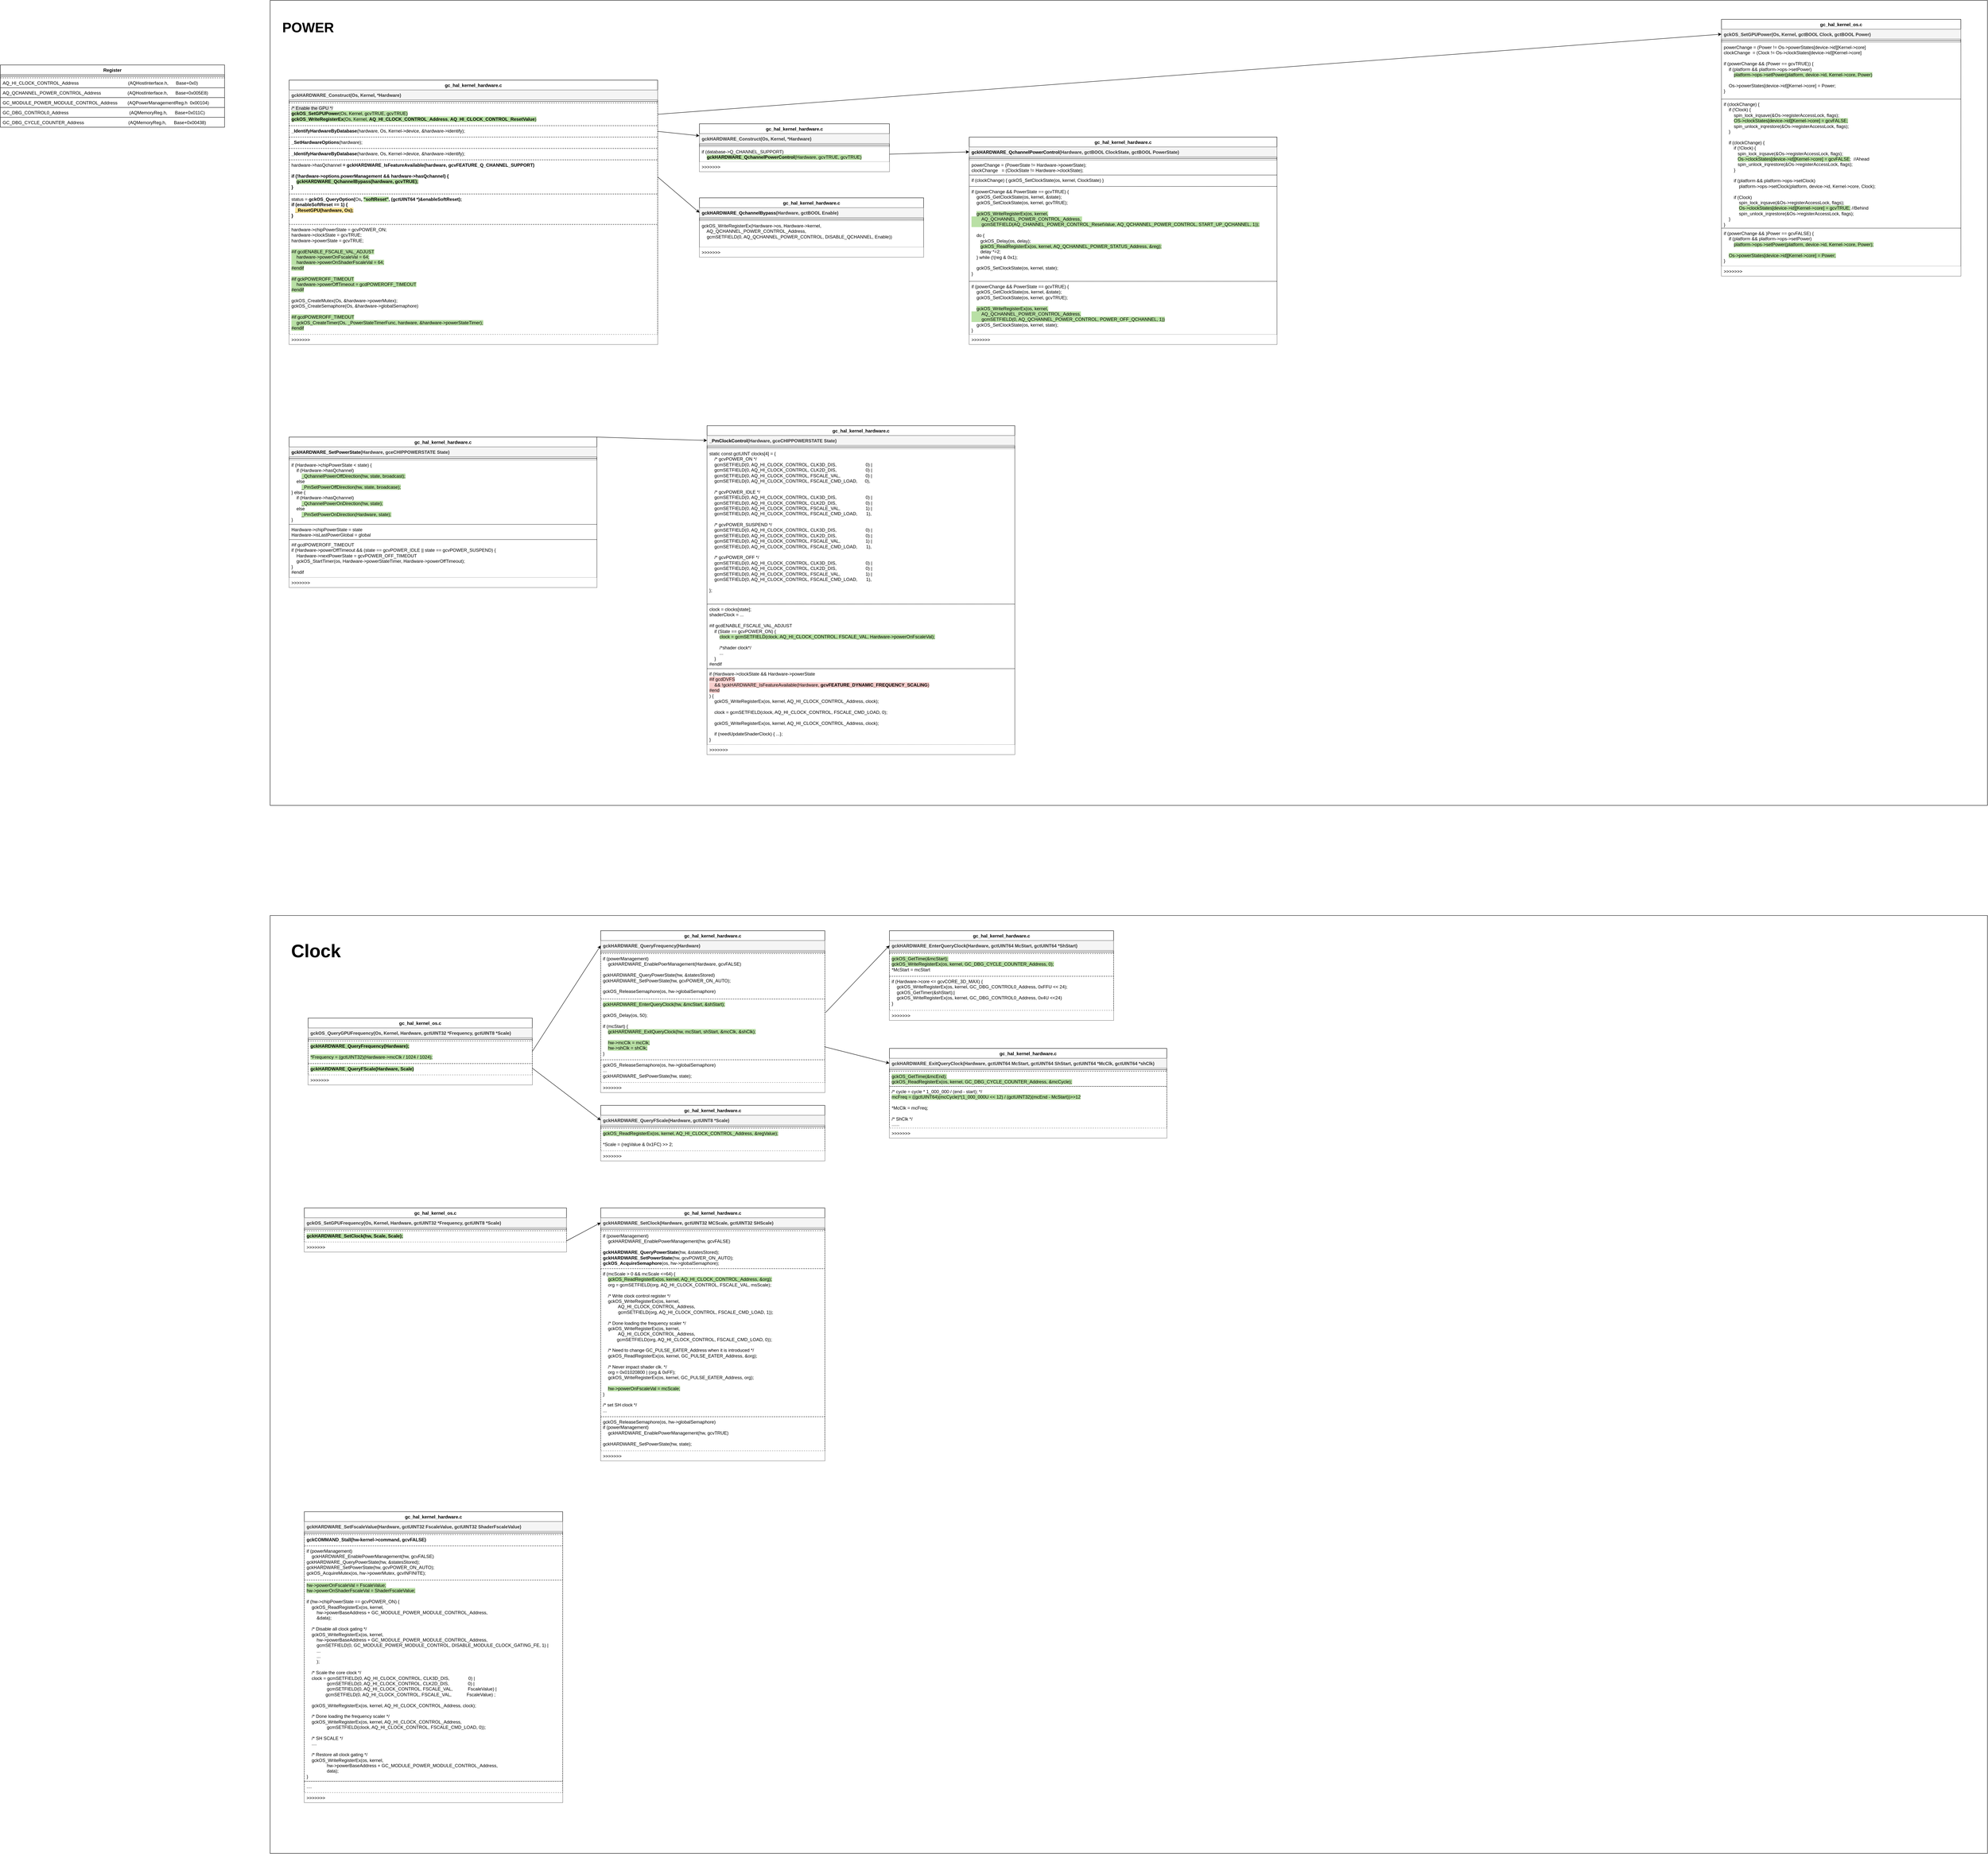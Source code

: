 <mxfile version="26.2.9">
  <diagram name="Page-1" id="IgkqFd1caS56WoPu7x-Q">
    <mxGraphModel dx="1149" dy="3987" grid="1" gridSize="10" guides="1" tooltips="1" connect="1" arrows="1" fold="1" page="1" pageScale="1" pageWidth="850" pageHeight="1100" math="0" shadow="0">
      <root>
        <mxCell id="0" />
        <mxCell id="1" parent="0" />
        <mxCell id="BhVwhJEXMKmfEcStHq1X-78" value="&lt;b&gt;&lt;font style=&quot;font-size: 36px;&quot;&gt;&amp;nbsp;&lt;br&gt;&amp;nbsp; &amp;nbsp;POWER&lt;/font&gt;&lt;/b&gt;" style="rounded=0;whiteSpace=wrap;html=1;align=left;verticalAlign=top;" vertex="1" parent="1">
          <mxGeometry x="730" y="-2780" width="4520" height="2120" as="geometry" />
        </mxCell>
        <mxCell id="BhVwhJEXMKmfEcStHq1X-79" value="&lt;div&gt;&lt;font style=&quot;font-size: 48px;&quot;&gt;&lt;b&gt;&lt;br&gt;&lt;/b&gt;&lt;/font&gt;&lt;/div&gt;&lt;font style=&quot;font-size: 48px;&quot;&gt;&lt;b&gt;&amp;nbsp; &amp;nbsp; Clock&lt;/b&gt;&lt;/font&gt;" style="rounded=0;whiteSpace=wrap;html=1;align=left;verticalAlign=top;" vertex="1" parent="1">
          <mxGeometry x="730" y="-370" width="4520" height="2470" as="geometry" />
        </mxCell>
        <mxCell id="BhVwhJEXMKmfEcStHq1X-3" value="gc_hal_kernel_hardware.c" style="swimlane;fontStyle=1;align=center;verticalAlign=top;childLayout=stackLayout;horizontal=1;startSize=26;horizontalStack=0;resizeParent=1;resizeParentMax=0;resizeLast=0;collapsible=1;marginBottom=0;whiteSpace=wrap;html=1;" vertex="1" parent="1">
          <mxGeometry x="780" y="-2570" width="970" height="696" as="geometry" />
        </mxCell>
        <mxCell id="BhVwhJEXMKmfEcStHq1X-4" value="&lt;b&gt;gckHARDWARE_Construct(Os, Kernel, *Hardware)&lt;/b&gt;" style="text;strokeColor=#666666;fillColor=#f5f5f5;align=left;verticalAlign=top;spacingLeft=4;spacingRight=4;overflow=hidden;rotatable=0;points=[[0,0.5],[1,0.5]];portConstraint=eastwest;whiteSpace=wrap;html=1;fontColor=#333333;" vertex="1" parent="BhVwhJEXMKmfEcStHq1X-3">
          <mxGeometry y="26" width="970" height="26" as="geometry" />
        </mxCell>
        <mxCell id="BhVwhJEXMKmfEcStHq1X-5" value="" style="line;strokeWidth=1;fillColor=none;align=left;verticalAlign=middle;spacingTop=-1;spacingLeft=3;spacingRight=3;rotatable=0;labelPosition=right;points=[];portConstraint=eastwest;strokeColor=inherit;" vertex="1" parent="BhVwhJEXMKmfEcStHq1X-3">
          <mxGeometry y="52" width="970" height="8" as="geometry" />
        </mxCell>
        <mxCell id="BhVwhJEXMKmfEcStHq1X-6" value="&lt;div&gt;&lt;span style=&quot;background-color: rgb(230, 230, 230);&quot;&gt;/* Enable the GPU */&lt;/span&gt;&lt;br&gt;&lt;span style=&quot;background-color: rgb(185, 224, 165);&quot;&gt;&lt;b style=&quot;&quot;&gt;gckOS_SetGPUPower&lt;/b&gt;(Os, Kernel, gcvTRUE, gcvTRUE)&lt;br&gt;&lt;/span&gt;&lt;span style=&quot;background-color: rgb(185, 224, 165);&quot;&gt;&lt;b style=&quot;&quot;&gt;gckOS_WriteRegisterEx&lt;/b&gt;(Os, Kernel, &lt;b style=&quot;&quot;&gt;AQ_HI_CLOCK_CONTROL_Address&lt;/b&gt;, &lt;b style=&quot;&quot;&gt;AQ_HI_CLOCK_CONTROL_ResetValue&lt;/b&gt;)&lt;br&gt;&lt;/span&gt;&lt;br&gt;&lt;br&gt;&lt;/div&gt;" style="text;strokeColor=default;fillColor=default;align=left;verticalAlign=top;spacingLeft=4;spacingRight=4;overflow=hidden;rotatable=0;points=[[0,0.5],[1,0.5]];portConstraint=eastwest;whiteSpace=wrap;html=1;dashed=1;" vertex="1" parent="BhVwhJEXMKmfEcStHq1X-3">
          <mxGeometry y="60" width="970" height="60" as="geometry" />
        </mxCell>
        <mxCell id="BhVwhJEXMKmfEcStHq1X-8" value="&lt;span&gt;&lt;b&gt;_IdentifyHardwareByDatabase&lt;/b&gt;(hardware, Os, Kernel-&amp;gt;device, &amp;amp;hardware-&amp;gt;identify);&lt;/span&gt;" style="text;strokeColor=default;fillColor=default;align=left;verticalAlign=top;spacingLeft=4;spacingRight=4;overflow=hidden;rotatable=0;points=[[0,0.5],[1,0.5]];portConstraint=eastwest;whiteSpace=wrap;html=1;dashed=1;" vertex="1" parent="BhVwhJEXMKmfEcStHq1X-3">
          <mxGeometry y="120" width="970" height="30" as="geometry" />
        </mxCell>
        <mxCell id="BhVwhJEXMKmfEcStHq1X-16" value="&lt;span&gt;&lt;b&gt;_SetHardwareOptions&lt;/b&gt;(hardware);&lt;/span&gt;" style="text;strokeColor=default;fillColor=default;align=left;verticalAlign=top;spacingLeft=4;spacingRight=4;overflow=hidden;rotatable=0;points=[[0,0.5],[1,0.5]];portConstraint=eastwest;whiteSpace=wrap;html=1;dashed=1;" vertex="1" parent="BhVwhJEXMKmfEcStHq1X-3">
          <mxGeometry y="150" width="970" height="30" as="geometry" />
        </mxCell>
        <mxCell id="BhVwhJEXMKmfEcStHq1X-17" value="&lt;span&gt;&lt;b&gt;_IdentifyHardwareByDatabase&lt;/b&gt;(hardware, Os, Kernel-&amp;gt;device, &amp;amp;hardware-&amp;gt;identify);&lt;/span&gt;" style="text;strokeColor=default;fillColor=default;align=left;verticalAlign=top;spacingLeft=4;spacingRight=4;overflow=hidden;rotatable=0;points=[[0,0.5],[1,0.5]];portConstraint=eastwest;whiteSpace=wrap;html=1;dashed=1;" vertex="1" parent="BhVwhJEXMKmfEcStHq1X-3">
          <mxGeometry y="180" width="970" height="30" as="geometry" />
        </mxCell>
        <mxCell id="BhVwhJEXMKmfEcStHq1X-25" value="hardware-&amp;gt;hasQchannel&lt;b&gt; = gckHARDWARE_IsFeatureAvailable(hardware, gcvFEATURE_Q_CHANNEL_SUPPORT)&lt;br&gt;&lt;br&gt;if (!hardware-&amp;gt;options.powerManagement &amp;amp;&amp;amp; hardware-&amp;gt;hasQchannel) {&lt;br&gt;&amp;nbsp; &amp;nbsp; &lt;span style=&quot;background-color: rgb(185, 224, 165);&quot;&gt;gckHARDWARE_QchannelBypass(hardware, gcvTRUE);&lt;br&gt;&lt;/span&gt;}&lt;/b&gt;" style="text;strokeColor=default;fillColor=default;align=left;verticalAlign=top;spacingLeft=4;spacingRight=4;overflow=hidden;rotatable=0;points=[[0,0.5],[1,0.5]];portConstraint=eastwest;whiteSpace=wrap;html=1;dashed=1;" vertex="1" parent="BhVwhJEXMKmfEcStHq1X-3">
          <mxGeometry y="210" width="970" height="90" as="geometry" />
        </mxCell>
        <mxCell id="BhVwhJEXMKmfEcStHq1X-31" value="status = &lt;b&gt;gckOS_QueryOption(&lt;/b&gt;Os&lt;b&gt;, &lt;span style=&quot;background-color: rgb(185, 224, 165);&quot;&gt;&quot;softReset&quot;&lt;/span&gt;, (gctUINT64 *)&amp;amp;enableSoftReset);&lt;br&gt;if (enableSoftReset == 1) {&lt;br&gt;&amp;nbsp; &amp;nbsp;&lt;font style=&quot;color: rgb(0, 0, 0); background-color: rgb(255, 229, 153);&quot;&gt;_ResetGPU(hardware, Os);&lt;/font&gt;&lt;br&gt;&lt;/b&gt;&lt;div&gt;&lt;b&gt;}&lt;/b&gt;&lt;/div&gt;" style="text;strokeColor=default;fillColor=default;align=left;verticalAlign=top;spacingLeft=4;spacingRight=4;overflow=hidden;rotatable=0;points=[[0,0.5],[1,0.5]];portConstraint=eastwest;whiteSpace=wrap;html=1;dashed=1;" vertex="1" parent="BhVwhJEXMKmfEcStHq1X-3">
          <mxGeometry y="300" width="970" height="80" as="geometry" />
        </mxCell>
        <mxCell id="BhVwhJEXMKmfEcStHq1X-32" value="&lt;span style=&quot;background-color: light-dark(#ffffff, var(--ge-dark-color, #121212));&quot;&gt;hardware-&amp;gt;chipPowerState = gcvPOWER_ON;&lt;br&gt;hardware-&amp;gt;clockState = gcvTRUE;&lt;/span&gt;&lt;div&gt;hardware-&amp;gt;powerState = gcvTRUE;&lt;br&gt;&lt;br&gt;&lt;span style=&quot;background-color: rgb(185, 224, 165);&quot;&gt;#if gcdENABLE_FSCALE_VAL_ADJUST&lt;/span&gt;&lt;/div&gt;&lt;div&gt;&lt;span style=&quot;background-color: rgb(185, 224, 165);&quot;&gt;&amp;nbsp; &amp;nbsp; hardware-&amp;gt;powerOnFscaleVal = 64;&lt;br&gt;&amp;nbsp; &amp;nbsp; hardware-&amp;gt;powerOnShaderFscaleVal = 64;&lt;/span&gt;&lt;/div&gt;&lt;div&gt;&lt;span style=&quot;background-color: rgb(185, 224, 165);&quot;&gt;#endif&lt;/span&gt;&lt;br&gt;&lt;br&gt;&lt;span style=&quot;background-color: rgb(185, 224, 165);&quot;&gt;#if gckPOWEROFF_TIMEOUT&lt;br&gt;&amp;nbsp; &amp;nbsp; hardware-&amp;gt;powerOffTimeout = gcdPOWEROFF_TIMEOUT&lt;br&gt;#endif&lt;/span&gt;&lt;br&gt;&lt;br&gt;gckOS_CreateMutex(Os, &amp;amp;hardware-&amp;gt;powerMutex);&lt;br&gt;gckOS_CreateSemaphore(Os, &amp;amp;hardware-&amp;gt;globalSemaphore)&lt;br&gt;&lt;br&gt;&lt;span style=&quot;background-color: rgb(185, 224, 165);&quot;&gt;#if gcdPOWEROFF_TIMEOUT&lt;br&gt;&amp;nbsp; &amp;nbsp; gckOS_CreateTimer(Os, _PowerStateTimerFunc, hardware, &amp;amp;hardware-&amp;gt;powerStateTimer);&lt;br&gt;#endif&lt;/span&gt;&lt;/div&gt;" style="text;strokeColor=default;fillColor=default;align=left;verticalAlign=top;spacingLeft=4;spacingRight=4;overflow=hidden;rotatable=0;points=[[0,0.5],[1,0.5]];portConstraint=eastwest;whiteSpace=wrap;html=1;dashed=1;" vertex="1" parent="BhVwhJEXMKmfEcStHq1X-3">
          <mxGeometry y="380" width="970" height="290" as="geometry" />
        </mxCell>
        <mxCell id="BhVwhJEXMKmfEcStHq1X-7" value="&amp;gt;&amp;gt;&amp;gt;&amp;gt;&amp;gt;&amp;gt;&amp;gt;" style="text;strokeColor=none;fillColor=default;align=left;verticalAlign=top;spacingLeft=4;spacingRight=4;overflow=hidden;rotatable=0;points=[[0,0.5],[1,0.5]];portConstraint=eastwest;whiteSpace=wrap;html=1;" vertex="1" parent="BhVwhJEXMKmfEcStHq1X-3">
          <mxGeometry y="670" width="970" height="26" as="geometry" />
        </mxCell>
        <mxCell id="BhVwhJEXMKmfEcStHq1X-9" value="gc_hal_kernel_hardware.c" style="swimlane;fontStyle=1;align=center;verticalAlign=top;childLayout=stackLayout;horizontal=1;startSize=26;horizontalStack=0;resizeParent=1;resizeParentMax=0;resizeLast=0;collapsible=1;marginBottom=0;whiteSpace=wrap;html=1;" vertex="1" parent="1">
          <mxGeometry x="1860" y="-2455" width="500" height="126" as="geometry" />
        </mxCell>
        <mxCell id="BhVwhJEXMKmfEcStHq1X-10" value="&lt;b&gt;gckHARDWARE_Construct(Os, Kernel, *Hardware)&lt;/b&gt;" style="text;strokeColor=#666666;fillColor=#f5f5f5;align=left;verticalAlign=top;spacingLeft=4;spacingRight=4;overflow=hidden;rotatable=0;points=[[0,0.5],[1,0.5]];portConstraint=eastwest;whiteSpace=wrap;html=1;fontColor=#333333;" vertex="1" parent="BhVwhJEXMKmfEcStHq1X-9">
          <mxGeometry y="26" width="500" height="26" as="geometry" />
        </mxCell>
        <mxCell id="BhVwhJEXMKmfEcStHq1X-11" value="" style="line;strokeWidth=1;fillColor=none;align=left;verticalAlign=middle;spacingTop=-1;spacingLeft=3;spacingRight=3;rotatable=0;labelPosition=right;points=[];portConstraint=eastwest;strokeColor=inherit;" vertex="1" parent="BhVwhJEXMKmfEcStHq1X-9">
          <mxGeometry y="52" width="500" height="8" as="geometry" />
        </mxCell>
        <mxCell id="BhVwhJEXMKmfEcStHq1X-15" value="&lt;span&gt;if (database-&amp;gt;Q_CHANNEL_SUPPORT)&lt;br&gt;&amp;nbsp; &amp;nbsp; &lt;span style=&quot;background-color: rgb(185, 224, 165);&quot;&gt;&lt;b style=&quot;&quot;&gt;gckHARDWARE_QchannelPowerControl&lt;/b&gt;(Hardware, gcvTRUE, gcvTRUE)&lt;/span&gt;&lt;/span&gt;&lt;div&gt;&lt;span&gt;&lt;br&gt;&lt;/span&gt;&lt;/div&gt;&lt;div&gt;&lt;span&gt;&lt;br&gt;&lt;/span&gt;&lt;/div&gt;" style="text;strokeColor=default;fillColor=default;align=left;verticalAlign=top;spacingLeft=4;spacingRight=4;overflow=hidden;rotatable=0;points=[[0,0.5],[1,0.5]];portConstraint=eastwest;whiteSpace=wrap;html=1;dashed=1;dashPattern=1 1;" vertex="1" parent="BhVwhJEXMKmfEcStHq1X-9">
          <mxGeometry y="60" width="500" height="40" as="geometry" />
        </mxCell>
        <mxCell id="BhVwhJEXMKmfEcStHq1X-14" value="&amp;gt;&amp;gt;&amp;gt;&amp;gt;&amp;gt;&amp;gt;&amp;gt;" style="text;strokeColor=none;fillColor=default;align=left;verticalAlign=top;spacingLeft=4;spacingRight=4;overflow=hidden;rotatable=0;points=[[0,0.5],[1,0.5]];portConstraint=eastwest;whiteSpace=wrap;html=1;" vertex="1" parent="BhVwhJEXMKmfEcStHq1X-9">
          <mxGeometry y="100" width="500" height="26" as="geometry" />
        </mxCell>
        <mxCell id="BhVwhJEXMKmfEcStHq1X-18" value="" style="endArrow=classic;html=1;rounded=0;exitX=1;exitY=0.5;exitDx=0;exitDy=0;entryX=0;entryY=0.25;entryDx=0;entryDy=0;" edge="1" parent="1" source="BhVwhJEXMKmfEcStHq1X-8" target="BhVwhJEXMKmfEcStHq1X-9">
          <mxGeometry width="50" height="50" relative="1" as="geometry">
            <mxPoint x="1990" y="-1850" as="sourcePoint" />
            <mxPoint x="2040" y="-1900" as="targetPoint" />
          </mxGeometry>
        </mxCell>
        <mxCell id="BhVwhJEXMKmfEcStHq1X-19" value="gc_hal_kernel_hardware.c" style="swimlane;fontStyle=1;align=center;verticalAlign=top;childLayout=stackLayout;horizontal=1;startSize=26;horizontalStack=0;resizeParent=1;resizeParentMax=0;resizeLast=0;collapsible=1;marginBottom=0;whiteSpace=wrap;html=1;" vertex="1" parent="1">
          <mxGeometry x="1860" y="-2260" width="590" height="156" as="geometry" />
        </mxCell>
        <mxCell id="BhVwhJEXMKmfEcStHq1X-20" value="&lt;span&gt;&lt;b style=&quot;color: rgb(0, 0, 0);&quot;&gt;&lt;span&gt;gckHARDWARE_QchannelBypass&lt;/span&gt;&lt;/b&gt;&lt;b style=&quot;&quot;&gt;(Hardware, gctBOOL Enable)&lt;/b&gt;&lt;/span&gt;" style="text;strokeColor=#666666;fillColor=#f5f5f5;align=left;verticalAlign=top;spacingLeft=4;spacingRight=4;overflow=hidden;rotatable=0;points=[[0,0.5],[1,0.5]];portConstraint=eastwest;whiteSpace=wrap;html=1;fontColor=#333333;" vertex="1" parent="BhVwhJEXMKmfEcStHq1X-19">
          <mxGeometry y="26" width="590" height="26" as="geometry" />
        </mxCell>
        <mxCell id="BhVwhJEXMKmfEcStHq1X-21" value="" style="line;strokeWidth=1;fillColor=none;align=left;verticalAlign=middle;spacingTop=-1;spacingLeft=3;spacingRight=3;rotatable=0;labelPosition=right;points=[];portConstraint=eastwest;strokeColor=inherit;" vertex="1" parent="BhVwhJEXMKmfEcStHq1X-19">
          <mxGeometry y="52" width="590" height="8" as="geometry" />
        </mxCell>
        <mxCell id="BhVwhJEXMKmfEcStHq1X-22" value="gckOS_WriteRegisterEx(Hardware-&amp;gt;os, Hardware-&amp;gt;kernel, &lt;br&gt;&amp;nbsp; &amp;nbsp; AQ_QCHANNEL_POWER_CONTROL_Address, &lt;br&gt;&amp;nbsp; &amp;nbsp; gcmSETFIELD(0, AQ_QCHANNEL_POWER_CONTROL, DISABLE_QCHANNEL, Enable))" style="text;strokeColor=default;fillColor=default;align=left;verticalAlign=top;spacingLeft=4;spacingRight=4;overflow=hidden;rotatable=0;points=[[0,0.5],[1,0.5]];portConstraint=eastwest;whiteSpace=wrap;html=1;dashed=1;dashPattern=1 1;" vertex="1" parent="BhVwhJEXMKmfEcStHq1X-19">
          <mxGeometry y="60" width="590" height="70" as="geometry" />
        </mxCell>
        <mxCell id="BhVwhJEXMKmfEcStHq1X-23" value="&amp;gt;&amp;gt;&amp;gt;&amp;gt;&amp;gt;&amp;gt;&amp;gt;" style="text;strokeColor=none;fillColor=default;align=left;verticalAlign=top;spacingLeft=4;spacingRight=4;overflow=hidden;rotatable=0;points=[[0,0.5],[1,0.5]];portConstraint=eastwest;whiteSpace=wrap;html=1;" vertex="1" parent="BhVwhJEXMKmfEcStHq1X-19">
          <mxGeometry y="130" width="590" height="26" as="geometry" />
        </mxCell>
        <mxCell id="BhVwhJEXMKmfEcStHq1X-24" value="" style="endArrow=classic;html=1;rounded=0;exitX=1;exitY=0.5;exitDx=0;exitDy=0;entryX=0;entryY=0.5;entryDx=0;entryDy=0;" edge="1" parent="1" source="BhVwhJEXMKmfEcStHq1X-25" target="BhVwhJEXMKmfEcStHq1X-20">
          <mxGeometry width="50" height="50" relative="1" as="geometry">
            <mxPoint x="1860" y="-1935" as="sourcePoint" />
            <mxPoint x="1960" y="-2188" as="targetPoint" />
          </mxGeometry>
        </mxCell>
        <mxCell id="BhVwhJEXMKmfEcStHq1X-34" value="gc_hal_kernel_os.c" style="swimlane;fontStyle=1;align=center;verticalAlign=top;childLayout=stackLayout;horizontal=1;startSize=26;horizontalStack=0;resizeParent=1;resizeParentMax=0;resizeLast=0;collapsible=1;marginBottom=0;whiteSpace=wrap;html=1;" vertex="1" parent="1">
          <mxGeometry x="4550" y="-2730" width="630" height="676" as="geometry" />
        </mxCell>
        <mxCell id="BhVwhJEXMKmfEcStHq1X-35" value="&lt;b&gt;gckOS_SetGPUPower(Os, Kernel, gctBOOL Clock, gctBOOL Power)&lt;/b&gt;" style="text;strokeColor=#666666;fillColor=#f5f5f5;align=left;verticalAlign=top;spacingLeft=4;spacingRight=4;overflow=hidden;rotatable=0;points=[[0,0.5],[1,0.5]];portConstraint=eastwest;whiteSpace=wrap;html=1;fontColor=#333333;" vertex="1" parent="BhVwhJEXMKmfEcStHq1X-34">
          <mxGeometry y="26" width="630" height="26" as="geometry" />
        </mxCell>
        <mxCell id="BhVwhJEXMKmfEcStHq1X-36" value="" style="line;strokeWidth=1;fillColor=none;align=left;verticalAlign=middle;spacingTop=-1;spacingLeft=3;spacingRight=3;rotatable=0;labelPosition=right;points=[];portConstraint=eastwest;strokeColor=inherit;" vertex="1" parent="BhVwhJEXMKmfEcStHq1X-34">
          <mxGeometry y="52" width="630" height="8" as="geometry" />
        </mxCell>
        <mxCell id="BhVwhJEXMKmfEcStHq1X-37" value="&lt;span&gt;powerChange = (Power != Os-&amp;gt;powerStates[device-&amp;gt;id][Kernel-&amp;gt;core]&lt;br&gt;clockChange&amp;nbsp; = (Clock != Os-&amp;gt;clockStates[device-&amp;gt;id][Kernel-&amp;gt;core]&lt;br&gt;&lt;br&gt;if (powerChange &amp;amp;&amp;amp; (Power == gcvTRUE)) {&lt;br&gt;&amp;nbsp; &amp;nbsp; if (platform &amp;amp;&amp;amp; platform-&amp;gt;ops-&amp;gt;setPower)&lt;br&gt;&amp;nbsp; &amp;nbsp; &amp;nbsp; &amp;nbsp; &lt;span style=&quot;background-color: rgb(185, 224, 165);&quot;&gt;platform-&amp;gt;ops-&amp;gt;setPower(platform, device-&amp;gt;id, Kernel-&amp;gt;core, Power)&lt;/span&gt;&lt;br&gt;&lt;br&gt;&amp;nbsp; &amp;nbsp; Os-&amp;gt;powerStates[device-&amp;gt;id][Kernel-&amp;gt;core] = Power;&lt;br&gt;}&lt;br&gt;&lt;br&gt;&lt;br&gt;&lt;/span&gt;" style="text;strokeColor=default;fillColor=default;align=left;verticalAlign=top;spacingLeft=4;spacingRight=4;overflow=hidden;rotatable=0;points=[[0,0.5],[1,0.5]];portConstraint=eastwest;whiteSpace=wrap;html=1;dashed=1;dashPattern=1 1;" vertex="1" parent="BhVwhJEXMKmfEcStHq1X-34">
          <mxGeometry y="60" width="630" height="150" as="geometry" />
        </mxCell>
        <mxCell id="BhVwhJEXMKmfEcStHq1X-40" value="&lt;div&gt;&lt;div&gt;if (clockChange) {&lt;br&gt;&amp;nbsp; &amp;nbsp; if (!Clock) {&lt;/div&gt;&lt;div&gt;&amp;nbsp; &amp;nbsp; &amp;nbsp; &amp;nbsp; spin_lock_irqsave(&amp;amp;Os-&amp;gt;registerAccessLock, flags);&lt;br&gt;&amp;nbsp; &amp;nbsp; &amp;nbsp; &amp;nbsp;&amp;nbsp;&lt;span style=&quot;background-color: rgb(185, 224, 165);&quot;&gt;OS-&amp;gt;clockStates[device-&amp;gt;id][Kernel-&amp;gt;core] = gcvFALSE;&lt;/span&gt;&lt;br&gt;&amp;nbsp; &amp;nbsp; &amp;nbsp; &amp;nbsp; spin_unlock_irqrestore(&amp;amp;Os-&amp;gt;registerAccessLock, flags);&lt;/div&gt;&lt;div&gt;&amp;nbsp; &amp;nbsp; }&lt;br&gt;&lt;br&gt;&amp;nbsp; &amp;nbsp; if (clockChange) {&lt;br&gt;&amp;nbsp; &amp;nbsp; &amp;nbsp; &amp;nbsp; if (!Clock) {&lt;/div&gt;&lt;div&gt;&amp;nbsp; &amp;nbsp; &amp;nbsp; &amp;nbsp; &amp;nbsp; &amp;nbsp;&lt;span style=&quot;background-color: transparent; color: light-dark(rgb(0, 0, 0), rgb(255, 255, 255));&quot;&gt;spin_lock_irqsave(&amp;amp;Os-&amp;gt;registerAccessLock, flags);&lt;br&gt;&lt;span style=&quot;white-space: pre;&quot;&gt;&#x9;&lt;/span&gt;&amp;nbsp; &amp;nbsp;&lt;/span&gt;&lt;span style=&quot;color: light-dark(rgb(0, 0, 0), rgb(255, 255, 255)); background-color: rgb(185, 224, 165);&quot;&gt;Os-&amp;gt;clockStates[device-&amp;gt;id][Kernel-&amp;gt;core] = gcvFALSE&lt;/span&gt;&lt;span style=&quot;background-color: transparent; color: light-dark(rgb(0, 0, 0), rgb(255, 255, 255));&quot;&gt;;&amp;nbsp; //Ahead&lt;br&gt;&amp;nbsp; &amp;nbsp; &amp;nbsp; &amp;nbsp; &amp;nbsp; &amp;nbsp;&lt;/span&gt;&lt;span style=&quot;background-color: transparent; color: light-dark(rgb(0, 0, 0), rgb(255, 255, 255));&quot;&gt;spin_unlock_irqrestore(&amp;amp;Os-&amp;gt;registerAccessLock, flags);&lt;/span&gt;&lt;/div&gt;&lt;div&gt;&amp;nbsp; &amp;nbsp; &amp;nbsp; &amp;nbsp; }&lt;br&gt;&lt;br&gt;&amp;nbsp; &amp;nbsp; &amp;nbsp; &amp;nbsp; if (platform &amp;amp;&amp;amp; platform-&amp;gt;ops-&amp;gt;setClock)&lt;br&gt;&amp;nbsp; &amp;nbsp; &amp;nbsp; &amp;nbsp; &amp;nbsp; &amp;nbsp; platform-&amp;gt;ops-&amp;gt;setClock(platform, device-&amp;gt;id, Kernel-&amp;gt;core, Clock);&lt;br&gt;&lt;br&gt;&amp;nbsp; &amp;nbsp; &amp;nbsp; &amp;nbsp; if (Clock)&lt;br&gt;&amp;nbsp; &amp;nbsp; &amp;nbsp; &amp;nbsp; &amp;nbsp; &amp;nbsp;&amp;nbsp;spin_lock_irqsave(&amp;amp;Os-&amp;gt;registerAccessLock, flags);&lt;br&gt;&amp;nbsp; &amp;nbsp; &amp;nbsp; &amp;nbsp; &amp;nbsp; &amp;nbsp;&amp;nbsp;&lt;span style=&quot;background-color: rgb(185, 224, 165);&quot;&gt;Os-&amp;gt;clockStates[device-&amp;gt;id][Kernel-&amp;gt;core] = gcvTRUE;&lt;/span&gt;&amp;nbsp;//Behind&lt;br&gt;&amp;nbsp; &amp;nbsp; &amp;nbsp; &amp;nbsp; &amp;nbsp; &amp;nbsp;&amp;nbsp;spin_unlock_irqrestore(&amp;amp;Os-&amp;gt;registerAccessLock, flags);&lt;br&gt;&amp;nbsp; &amp;nbsp; }&lt;br&gt;}&lt;/div&gt;&lt;/div&gt;" style="text;strokeColor=default;fillColor=default;align=left;verticalAlign=top;spacingLeft=4;spacingRight=4;overflow=hidden;rotatable=0;points=[[0,0.5],[1,0.5]];portConstraint=eastwest;whiteSpace=wrap;html=1;dashed=1;dashPattern=1 1;" vertex="1" parent="BhVwhJEXMKmfEcStHq1X-34">
          <mxGeometry y="210" width="630" height="340" as="geometry" />
        </mxCell>
        <mxCell id="BhVwhJEXMKmfEcStHq1X-47" value="&lt;div&gt;&lt;div&gt;if (powerChange &amp;amp;&amp;amp; )Power == gcvFALSE) {&lt;br&gt;&lt;/div&gt;&lt;div&gt;&amp;nbsp; &amp;nbsp; if (platform &amp;amp;&amp;amp; platform-&amp;gt;ops-&amp;gt;setPower)&lt;br&gt;&amp;nbsp; &amp;nbsp; &amp;nbsp; &amp;nbsp; &lt;span style=&quot;background-color: rgb(185, 224, 165);&quot;&gt;platform-&amp;gt;ops-&amp;gt;setPower(platform, device-&amp;gt;id, Kernel-&amp;gt;core, Power);&lt;br&gt;&lt;/span&gt;&lt;br&gt;&amp;nbsp; &amp;nbsp; &lt;span style=&quot;background-color: rgb(185, 224, 165);&quot;&gt;Os-&amp;gt;powerStates[device-&amp;gt;id][Kernel-&amp;gt;core] = Power;&lt;/span&gt;&lt;br&gt;}&lt;/div&gt;&lt;/div&gt;" style="text;strokeColor=default;fillColor=default;align=left;verticalAlign=top;spacingLeft=4;spacingRight=4;overflow=hidden;rotatable=0;points=[[0,0.5],[1,0.5]];portConstraint=eastwest;whiteSpace=wrap;html=1;dashed=1;dashPattern=1 1;" vertex="1" parent="BhVwhJEXMKmfEcStHq1X-34">
          <mxGeometry y="550" width="630" height="100" as="geometry" />
        </mxCell>
        <mxCell id="BhVwhJEXMKmfEcStHq1X-38" value="&amp;gt;&amp;gt;&amp;gt;&amp;gt;&amp;gt;&amp;gt;&amp;gt;" style="text;strokeColor=none;fillColor=default;align=left;verticalAlign=top;spacingLeft=4;spacingRight=4;overflow=hidden;rotatable=0;points=[[0,0.5],[1,0.5]];portConstraint=eastwest;whiteSpace=wrap;html=1;" vertex="1" parent="BhVwhJEXMKmfEcStHq1X-34">
          <mxGeometry y="650" width="630" height="26" as="geometry" />
        </mxCell>
        <mxCell id="BhVwhJEXMKmfEcStHq1X-39" value="" style="endArrow=classic;html=1;rounded=0;exitX=1;exitY=0.5;exitDx=0;exitDy=0;entryX=0;entryY=0.5;entryDx=0;entryDy=0;" edge="1" parent="1" source="BhVwhJEXMKmfEcStHq1X-6" target="BhVwhJEXMKmfEcStHq1X-35">
          <mxGeometry width="50" height="50" relative="1" as="geometry">
            <mxPoint x="1780" y="-2215" as="sourcePoint" />
            <mxPoint x="1900" y="-2198" as="targetPoint" />
          </mxGeometry>
        </mxCell>
        <mxCell id="BhVwhJEXMKmfEcStHq1X-48" value="gc_hal_kernel_hardware.c" style="swimlane;fontStyle=1;align=center;verticalAlign=top;childLayout=stackLayout;horizontal=1;startSize=26;horizontalStack=0;resizeParent=1;resizeParentMax=0;resizeLast=0;collapsible=1;marginBottom=0;whiteSpace=wrap;html=1;" vertex="1" parent="1">
          <mxGeometry x="2570" y="-2420" width="810" height="546" as="geometry" />
        </mxCell>
        <mxCell id="BhVwhJEXMKmfEcStHq1X-49" value="&lt;b style=&quot;color: rgb(0, 0, 0);&quot;&gt;gckHARDWARE_QchannelPowerControl&lt;/b&gt;&lt;b&gt;(Hardware, gctBOOL ClockState, gctBOOL PowerState)&lt;/b&gt;" style="text;strokeColor=#666666;fillColor=#f5f5f5;align=left;verticalAlign=top;spacingLeft=4;spacingRight=4;overflow=hidden;rotatable=0;points=[[0,0.5],[1,0.5]];portConstraint=eastwest;whiteSpace=wrap;html=1;fontColor=#333333;" vertex="1" parent="BhVwhJEXMKmfEcStHq1X-48">
          <mxGeometry y="26" width="810" height="26" as="geometry" />
        </mxCell>
        <mxCell id="BhVwhJEXMKmfEcStHq1X-50" value="" style="line;strokeWidth=1;fillColor=none;align=left;verticalAlign=middle;spacingTop=-1;spacingLeft=3;spacingRight=3;rotatable=0;labelPosition=right;points=[];portConstraint=eastwest;strokeColor=inherit;" vertex="1" parent="BhVwhJEXMKmfEcStHq1X-48">
          <mxGeometry y="52" width="810" height="8" as="geometry" />
        </mxCell>
        <mxCell id="BhVwhJEXMKmfEcStHq1X-51" value="powerChange = (PowerState != Hardware-&amp;gt;powerState);&lt;br&gt;clockChange&amp;nbsp; &amp;nbsp;= (ClockState != Hardware-&amp;gt;clockState);" style="text;strokeColor=default;fillColor=default;align=left;verticalAlign=top;spacingLeft=4;spacingRight=4;overflow=hidden;rotatable=0;points=[[0,0.5],[1,0.5]];portConstraint=eastwest;whiteSpace=wrap;html=1;dashed=1;dashPattern=1 1;" vertex="1" parent="BhVwhJEXMKmfEcStHq1X-48">
          <mxGeometry y="60" width="810" height="40" as="geometry" />
        </mxCell>
        <mxCell id="BhVwhJEXMKmfEcStHq1X-55" value="if (clockChange) { gckOS_SetClockState(os, kernel, ClockState) }&lt;div&gt;&lt;br&gt;&lt;/div&gt;" style="text;strokeColor=default;fillColor=default;align=left;verticalAlign=top;spacingLeft=4;spacingRight=4;overflow=hidden;rotatable=0;points=[[0,0.5],[1,0.5]];portConstraint=eastwest;whiteSpace=wrap;html=1;dashed=1;dashPattern=1 1;" vertex="1" parent="BhVwhJEXMKmfEcStHq1X-48">
          <mxGeometry y="100" width="810" height="30" as="geometry" />
        </mxCell>
        <mxCell id="BhVwhJEXMKmfEcStHq1X-56" value="if (powerChange &amp;amp;&amp;amp; PowerState == gcvTRUE) {&lt;div&gt;&amp;nbsp; &amp;nbsp; gckOS_GetClockState(os, kernel, &amp;amp;state);&lt;br&gt;&amp;nbsp; &amp;nbsp; gckOS_SetClockState(os, kernel, gcvTRUE);&lt;/div&gt;&lt;div&gt;&lt;br&gt;&lt;/div&gt;&lt;div&gt;&amp;nbsp; &amp;nbsp; &lt;span style=&quot;background-color: rgb(185, 224, 165);&quot;&gt;gckOS_WriteRegisterEx(os, kernel, &lt;br&gt;&amp;nbsp; &amp;nbsp; &amp;nbsp; &amp;nbsp; AQ_QCHANNEL_POWER_CONTROL_Address,&amp;nbsp;&lt;br&gt;&amp;nbsp; &amp;nbsp; &amp;nbsp; &amp;nbsp; gcmSETFIELD(AQ_CHANNEL_POWER_CONTROL_ResetValue, AQ_QCHANNEL_POWER_CONTROL, START_UP_QCHANNEL, 1));&lt;/span&gt;&lt;br&gt;&lt;span style=&quot;background-color: transparent; color: light-dark(rgb(0, 0, 0), rgb(255, 255, 255));&quot;&gt;&lt;br&gt;&lt;/span&gt;&lt;/div&gt;&lt;div&gt;&lt;span style=&quot;background-color: transparent; color: light-dark(rgb(0, 0, 0), rgb(255, 255, 255));&quot;&gt;&amp;nbsp; &amp;nbsp; do { &lt;br&gt;&amp;nbsp; &amp;nbsp; &amp;nbsp; &amp;nbsp;gckOS_Delay(os, delay);&lt;br&gt;&amp;nbsp; &amp;nbsp; &amp;nbsp; &amp;nbsp;&lt;/span&gt;&lt;span style=&quot;color: light-dark(rgb(0, 0, 0), rgb(255, 255, 255));&quot;&gt;&lt;span style=&quot;background-color: rgb(185, 224, 165);&quot;&gt;gckOS_ReadRegisterEx(os, kernel, AQ_QCHANNEL_POWER_STATUS_Address, &amp;amp;reg);&lt;/span&gt;&lt;br&gt;&amp;nbsp; &amp;nbsp; &amp;nbsp; &amp;nbsp;delay *=2;&lt;br&gt;&amp;nbsp; &amp;nbsp; } while (!(reg &amp;amp; 0x1);&lt;/span&gt;&lt;/div&gt;&lt;div&gt;&lt;span style=&quot;color: light-dark(rgb(0, 0, 0), rgb(255, 255, 255));&quot;&gt;&lt;br&gt;&lt;/span&gt;&lt;/div&gt;&lt;div&gt;&lt;span style=&quot;color: light-dark(rgb(0, 0, 0), rgb(255, 255, 255));&quot;&gt;&amp;nbsp; &amp;nbsp; &lt;span&gt;gckOS_SetClockState(os, kernel, state);&lt;/span&gt;&lt;/span&gt;&lt;/div&gt;&lt;div&gt;&lt;span style=&quot;background-color: transparent; color: light-dark(rgb(0, 0, 0), rgb(255, 255, 255));&quot;&gt;}&lt;/span&gt;&lt;/div&gt;" style="text;strokeColor=default;fillColor=default;align=left;verticalAlign=top;spacingLeft=4;spacingRight=4;overflow=hidden;rotatable=0;points=[[0,0.5],[1,0.5]];portConstraint=eastwest;whiteSpace=wrap;html=1;dashed=1;dashPattern=1 1;" vertex="1" parent="BhVwhJEXMKmfEcStHq1X-48">
          <mxGeometry y="130" width="810" height="250" as="geometry" />
        </mxCell>
        <mxCell id="BhVwhJEXMKmfEcStHq1X-58" value="&lt;div&gt;if (powerChange &amp;amp;&amp;amp; PowerState == gcvTRUE) {&lt;br&gt;&amp;nbsp; &amp;nbsp; gckOS_GetClockState(os, kernel, &amp;amp;state);&lt;br&gt;&amp;nbsp; &amp;nbsp; gckOS_SetClockState(os, kernel, gcvTRUE);&lt;br&gt;&lt;br&gt;&amp;nbsp; &amp;nbsp; &lt;span style=&quot;background-color: rgb(185, 224, 165);&quot;&gt;gckOS_WriteRegisterEx(os, kernel, &lt;br&gt;&amp;nbsp; &amp;nbsp; &amp;nbsp; &amp;nbsp; AQ_QCHANNEL_POWER_CONTROL_Address,&lt;br&gt;&amp;nbsp; &amp;nbsp; &amp;nbsp; &amp;nbsp; gcmSETFIELD(0, AQ_QCHANNEL_POWER_CONTROL, POWER_OFF_QCHANNEL, 1))&lt;/span&gt;&lt;br&gt;&amp;nbsp; &amp;nbsp; gckOS_SetClockState(os, kernel, state);&lt;/div&gt;&lt;div&gt;}&lt;/div&gt;" style="text;strokeColor=default;fillColor=default;align=left;verticalAlign=top;spacingLeft=4;spacingRight=4;overflow=hidden;rotatable=0;points=[[0,0.5],[1,0.5]];portConstraint=eastwest;whiteSpace=wrap;html=1;dashed=1;dashPattern=1 1;" vertex="1" parent="BhVwhJEXMKmfEcStHq1X-48">
          <mxGeometry y="380" width="810" height="140" as="geometry" />
        </mxCell>
        <mxCell id="BhVwhJEXMKmfEcStHq1X-52" value="&amp;gt;&amp;gt;&amp;gt;&amp;gt;&amp;gt;&amp;gt;&amp;gt;" style="text;strokeColor=none;fillColor=default;align=left;verticalAlign=top;spacingLeft=4;spacingRight=4;overflow=hidden;rotatable=0;points=[[0,0.5],[1,0.5]];portConstraint=eastwest;whiteSpace=wrap;html=1;" vertex="1" parent="BhVwhJEXMKmfEcStHq1X-48">
          <mxGeometry y="520" width="810" height="26" as="geometry" />
        </mxCell>
        <mxCell id="BhVwhJEXMKmfEcStHq1X-53" value="" style="endArrow=classic;html=1;rounded=0;exitX=1;exitY=0.5;exitDx=0;exitDy=0;entryX=0;entryY=0.5;entryDx=0;entryDy=0;" edge="1" parent="1" source="BhVwhJEXMKmfEcStHq1X-15" target="BhVwhJEXMKmfEcStHq1X-49">
          <mxGeometry width="50" height="50" relative="1" as="geometry">
            <mxPoint x="1780" y="-2215" as="sourcePoint" />
            <mxPoint x="1900" y="-2118" as="targetPoint" />
          </mxGeometry>
        </mxCell>
        <mxCell id="BhVwhJEXMKmfEcStHq1X-59" value="gc_hal_kernel_hardware.c" style="swimlane;fontStyle=1;align=center;verticalAlign=top;childLayout=stackLayout;horizontal=1;startSize=26;horizontalStack=0;resizeParent=1;resizeParentMax=0;resizeLast=0;collapsible=1;marginBottom=0;whiteSpace=wrap;html=1;" vertex="1" parent="1">
          <mxGeometry x="780" y="-1630" width="810" height="396" as="geometry" />
        </mxCell>
        <mxCell id="BhVwhJEXMKmfEcStHq1X-60" value="&lt;b style=&quot;color: rgb(0, 0, 0);&quot;&gt;gckHARDWARE_SetPowerState&lt;/b&gt;&lt;b&gt;(Hardware, gceCHIPPOWERSTATE State)&lt;/b&gt;" style="text;strokeColor=#666666;fillColor=#f5f5f5;align=left;verticalAlign=top;spacingLeft=4;spacingRight=4;overflow=hidden;rotatable=0;points=[[0,0.5],[1,0.5]];portConstraint=eastwest;whiteSpace=wrap;html=1;fontColor=#333333;" vertex="1" parent="BhVwhJEXMKmfEcStHq1X-59">
          <mxGeometry y="26" width="810" height="26" as="geometry" />
        </mxCell>
        <mxCell id="BhVwhJEXMKmfEcStHq1X-61" value="" style="line;strokeWidth=1;fillColor=none;align=left;verticalAlign=middle;spacingTop=-1;spacingLeft=3;spacingRight=3;rotatable=0;labelPosition=right;points=[];portConstraint=eastwest;strokeColor=inherit;" vertex="1" parent="BhVwhJEXMKmfEcStHq1X-59">
          <mxGeometry y="52" width="810" height="8" as="geometry" />
        </mxCell>
        <mxCell id="BhVwhJEXMKmfEcStHq1X-62" value="if (Hardware-&amp;gt;chipPowerState &amp;lt; state) {&lt;div&gt;&amp;nbsp; &amp;nbsp; if (Hardware-&amp;gt;hasQchannel)&lt;br&gt;&amp;nbsp; &amp;nbsp; &amp;nbsp; &amp;nbsp; &lt;span style=&quot;background-color: rgb(185, 224, 165);&quot;&gt;_QchannelPowerOffDirection(hw, state, broadcast);&lt;/span&gt;&lt;br&gt;&amp;nbsp; &amp;nbsp; else&lt;br&gt;&amp;nbsp; &amp;nbsp; &amp;nbsp; &amp;nbsp; &lt;span style=&quot;background-color: rgb(185, 224, 165);&quot;&gt;_PmSetPowerOffDirection(hw, state, broadcase);&lt;/span&gt;&lt;br&gt;&lt;/div&gt;&lt;div&gt;} else {&lt;/div&gt;&lt;div&gt;&amp;nbsp; &amp;nbsp; if (Hardware-&amp;gt;hasQchannel)&lt;br&gt;&amp;nbsp; &amp;nbsp; &amp;nbsp; &amp;nbsp; &lt;span style=&quot;background-color: rgb(185, 224, 165);&quot;&gt;_QchannelPowerOnDirection(hw, state);&lt;/span&gt;&lt;br&gt;&amp;nbsp; &amp;nbsp; else&lt;br&gt;&amp;nbsp; &amp;nbsp; &amp;nbsp; &amp;nbsp; &lt;span style=&quot;background-color: rgb(185, 224, 165);&quot;&gt;_PmSetPowerOnDirection(Hardware, state);&lt;/span&gt;&lt;/div&gt;&lt;div&gt;}&lt;/div&gt;" style="text;strokeColor=default;fillColor=default;align=left;verticalAlign=top;spacingLeft=4;spacingRight=4;overflow=hidden;rotatable=0;points=[[0,0.5],[1,0.5]];portConstraint=eastwest;whiteSpace=wrap;html=1;dashed=1;dashPattern=1 1;" vertex="1" parent="BhVwhJEXMKmfEcStHq1X-59">
          <mxGeometry y="60" width="810" height="170" as="geometry" />
        </mxCell>
        <mxCell id="BhVwhJEXMKmfEcStHq1X-63" value="&lt;div&gt;Hardware-&amp;gt;chipPowerState = state&lt;br&gt;Hardware-&amp;gt;isLastPowerGlobal = global&lt;/div&gt;" style="text;strokeColor=default;fillColor=default;align=left;verticalAlign=top;spacingLeft=4;spacingRight=4;overflow=hidden;rotatable=0;points=[[0,0.5],[1,0.5]];portConstraint=eastwest;whiteSpace=wrap;html=1;dashed=1;dashPattern=1 1;" vertex="1" parent="BhVwhJEXMKmfEcStHq1X-59">
          <mxGeometry y="230" width="810" height="40" as="geometry" />
        </mxCell>
        <mxCell id="BhVwhJEXMKmfEcStHq1X-65" value="&lt;div&gt;#if gcdPOWEROFF_TIMEOUT&lt;br&gt;if (Hardware-&amp;gt;powerOffTimeout &amp;amp;&amp;amp; (state == gcvPOWER_IDLE || state == gcvPOWER_SUSPEND) {&lt;/div&gt;&lt;div&gt;&amp;nbsp; &amp;nbsp; Hardware-&amp;gt;nextPowerState = gcvPOWER_OFF_TIMEOUT&lt;/div&gt;&lt;div&gt;&amp;nbsp; &amp;nbsp; gckOS_StartTimer(os, Hardware-&amp;gt;powerStateTimer, Hardware-&amp;gt;powerOffTimeout);&lt;/div&gt;&lt;div&gt;}&lt;br&gt;#endif&lt;/div&gt;" style="text;strokeColor=default;fillColor=default;align=left;verticalAlign=top;spacingLeft=4;spacingRight=4;overflow=hidden;rotatable=0;points=[[0,0.5],[1,0.5]];portConstraint=eastwest;whiteSpace=wrap;html=1;dashed=1;dashPattern=1 1;" vertex="1" parent="BhVwhJEXMKmfEcStHq1X-59">
          <mxGeometry y="270" width="810" height="100" as="geometry" />
        </mxCell>
        <mxCell id="BhVwhJEXMKmfEcStHq1X-66" value="&amp;gt;&amp;gt;&amp;gt;&amp;gt;&amp;gt;&amp;gt;&amp;gt;" style="text;strokeColor=none;fillColor=default;align=left;verticalAlign=top;spacingLeft=4;spacingRight=4;overflow=hidden;rotatable=0;points=[[0,0.5],[1,0.5]];portConstraint=eastwest;whiteSpace=wrap;html=1;" vertex="1" parent="BhVwhJEXMKmfEcStHq1X-59">
          <mxGeometry y="370" width="810" height="26" as="geometry" />
        </mxCell>
        <mxCell id="BhVwhJEXMKmfEcStHq1X-67" value="gc_hal_kernel_hardware.c" style="swimlane;fontStyle=1;align=center;verticalAlign=top;childLayout=stackLayout;horizontal=1;startSize=26;horizontalStack=0;resizeParent=1;resizeParentMax=0;resizeLast=0;collapsible=1;marginBottom=0;whiteSpace=wrap;html=1;" vertex="1" parent="1">
          <mxGeometry x="1880" y="-1660" width="810" height="866" as="geometry" />
        </mxCell>
        <mxCell id="BhVwhJEXMKmfEcStHq1X-68" value="&lt;b&gt;&lt;font color=&quot;#000000&quot;&gt;_PmClockControl&lt;/font&gt;(Hardware, gceCHIPPOWERSTATE State)&lt;/b&gt;" style="text;strokeColor=#666666;fillColor=#f5f5f5;align=left;verticalAlign=top;spacingLeft=4;spacingRight=4;overflow=hidden;rotatable=0;points=[[0,0.5],[1,0.5]];portConstraint=eastwest;whiteSpace=wrap;html=1;fontColor=#333333;" vertex="1" parent="BhVwhJEXMKmfEcStHq1X-67">
          <mxGeometry y="26" width="810" height="26" as="geometry" />
        </mxCell>
        <mxCell id="BhVwhJEXMKmfEcStHq1X-69" value="" style="line;strokeWidth=1;fillColor=none;align=left;verticalAlign=middle;spacingTop=-1;spacingLeft=3;spacingRight=3;rotatable=0;labelPosition=right;points=[];portConstraint=eastwest;strokeColor=inherit;" vertex="1" parent="BhVwhJEXMKmfEcStHq1X-67">
          <mxGeometry y="52" width="810" height="8" as="geometry" />
        </mxCell>
        <mxCell id="BhVwhJEXMKmfEcStHq1X-70" value="static const gctUINT clocks[4] = {&lt;br&gt;&amp;nbsp; &amp;nbsp; /* gcvPOWER_ON */&lt;br&gt;&lt;div&gt;&amp;nbsp; &amp;nbsp; gcmSETFIELD(0, AQ_HI_CLOCK_CONTROL, CLK3D_DIS,&amp;nbsp; &amp;nbsp; &amp;nbsp; &amp;nbsp; &amp;nbsp; &amp;nbsp; &amp;nbsp; &amp;nbsp; &amp;nbsp; &amp;nbsp; &amp;nbsp; &amp;nbsp;0) |&amp;nbsp;&lt;/div&gt;&lt;div&gt;&amp;nbsp; &amp;nbsp;&amp;nbsp;&lt;span style=&quot;background-color: transparent; color: light-dark(rgb(0, 0, 0), rgb(255, 255, 255));&quot;&gt;gcmSETFIELD(0, AQ_HI_CLOCK_CONTROL, CLK2D_DIS,&amp;nbsp; &amp;nbsp; &amp;nbsp; &amp;nbsp; &amp;nbsp; &amp;nbsp; &amp;nbsp; &amp;nbsp; &amp;nbsp; &amp;nbsp; &amp;nbsp; &amp;nbsp;0) |&lt;/span&gt;&lt;/div&gt;&lt;div&gt;&amp;nbsp; &amp;nbsp;&amp;nbsp;&lt;span style=&quot;background-color: transparent; color: light-dark(rgb(0, 0, 0), rgb(255, 255, 255));&quot;&gt;gcmSETFIELD(0, AQ_HI_CLOCK_CONTROL, FSCALE_VAL,&amp;nbsp; &amp;nbsp; &amp;nbsp; &amp;nbsp; &amp;nbsp; &amp;nbsp; &amp;nbsp; &amp;nbsp; &amp;nbsp; &amp;nbsp; 0) |&lt;/span&gt;&lt;/div&gt;&lt;div&gt;&amp;nbsp; &amp;nbsp;&amp;nbsp;&lt;span style=&quot;background-color: transparent; color: light-dark(rgb(0, 0, 0), rgb(255, 255, 255));&quot;&gt;gcmSETFIELD(0, AQ_HI_CLOCK_CONTROL, FSCALE_CMD_LOAD,&amp;nbsp; &amp;nbsp; &amp;nbsp; 0),&lt;br&gt;&amp;nbsp;&lt;/span&gt;&lt;/div&gt;&lt;div&gt;&lt;span style=&quot;background-color: transparent; color: light-dark(rgb(0, 0, 0), rgb(255, 255, 255));&quot;&gt;&amp;nbsp; &amp;nbsp; /* gcvPOWER_IDLE */&lt;br&gt;&lt;/span&gt;&lt;div&gt;&amp;nbsp; &amp;nbsp; gcmSETFIELD(0, AQ_HI_CLOCK_CONTROL, CLK3D_DIS,&amp;nbsp; &amp;nbsp; &amp;nbsp; &amp;nbsp; &amp;nbsp; &amp;nbsp; &amp;nbsp; &amp;nbsp; &amp;nbsp; &amp;nbsp; &amp;nbsp; &amp;nbsp;0) |&amp;nbsp;&lt;/div&gt;&lt;div&gt;&amp;nbsp; &amp;nbsp;&amp;nbsp;&lt;span style=&quot;background-color: transparent; color: light-dark(rgb(0, 0, 0), rgb(255, 255, 255));&quot;&gt;gcmSETFIELD(0, AQ_HI_CLOCK_CONTROL, CLK2D_DIS,&amp;nbsp; &amp;nbsp; &amp;nbsp; &amp;nbsp; &amp;nbsp; &amp;nbsp; &amp;nbsp; &amp;nbsp; &amp;nbsp; &amp;nbsp; &amp;nbsp; &amp;nbsp;0) |&lt;/span&gt;&lt;/div&gt;&lt;div&gt;&amp;nbsp; &amp;nbsp;&amp;nbsp;&lt;span style=&quot;background-color: transparent; color: light-dark(rgb(0, 0, 0), rgb(255, 255, 255));&quot;&gt;gcmSETFIELD(0, AQ_HI_CLOCK_CONTROL, FSCALE_VAL,&amp;nbsp; &amp;nbsp; &amp;nbsp; &amp;nbsp; &amp;nbsp; &amp;nbsp; &amp;nbsp; &amp;nbsp; &amp;nbsp; &amp;nbsp; 1) |&lt;/span&gt;&lt;/div&gt;&lt;div&gt;&amp;nbsp; &amp;nbsp;&amp;nbsp;&lt;span style=&quot;background-color: transparent; color: light-dark(rgb(0, 0, 0), rgb(255, 255, 255));&quot;&gt;gcmSETFIELD(0, AQ_HI_CLOCK_CONTROL, FSCALE_CMD_LOAD,&amp;nbsp; &amp;nbsp; &amp;nbsp; &amp;nbsp;1),&lt;/span&gt;&lt;/div&gt;&lt;span style=&quot;background-color: transparent; color: light-dark(rgb(0, 0, 0), rgb(255, 255, 255));&quot;&gt;&lt;div&gt;&lt;span style=&quot;background-color: transparent; color: light-dark(rgb(0, 0, 0), rgb(255, 255, 255));&quot;&gt;&lt;br&gt;&lt;/span&gt;&lt;/div&gt;&lt;/span&gt;&amp;nbsp; &amp;nbsp; /* gcvPOWER_SUSPEND */&lt;span style=&quot;background-color: transparent; color: light-dark(rgb(0, 0, 0), rgb(255, 255, 255));&quot;&gt;&lt;br&gt;&lt;/span&gt;&lt;div&gt;&amp;nbsp; &amp;nbsp; gcmSETFIELD(0, AQ_HI_CLOCK_CONTROL, CLK3D_DIS,&amp;nbsp; &amp;nbsp; &amp;nbsp; &amp;nbsp; &amp;nbsp; &amp;nbsp; &amp;nbsp; &amp;nbsp; &amp;nbsp; &amp;nbsp; &amp;nbsp; &amp;nbsp;0) |&amp;nbsp;&lt;/div&gt;&lt;div&gt;&amp;nbsp; &amp;nbsp;&amp;nbsp;&lt;span style=&quot;background-color: transparent; color: light-dark(rgb(0, 0, 0), rgb(255, 255, 255));&quot;&gt;gcmSETFIELD(0, AQ_HI_CLOCK_CONTROL, CLK2D_DIS,&amp;nbsp; &amp;nbsp; &amp;nbsp; &amp;nbsp; &amp;nbsp; &amp;nbsp; &amp;nbsp; &amp;nbsp; &amp;nbsp; &amp;nbsp; &amp;nbsp; &amp;nbsp;0) |&lt;/span&gt;&lt;/div&gt;&lt;div&gt;&amp;nbsp; &amp;nbsp;&amp;nbsp;&lt;span style=&quot;background-color: transparent; color: light-dark(rgb(0, 0, 0), rgb(255, 255, 255));&quot;&gt;gcmSETFIELD(0, AQ_HI_CLOCK_CONTROL, FSCALE_VAL,&amp;nbsp; &amp;nbsp; &amp;nbsp; &amp;nbsp; &amp;nbsp; &amp;nbsp; &amp;nbsp; &amp;nbsp; &amp;nbsp; &amp;nbsp; 1) |&lt;/span&gt;&lt;/div&gt;&lt;div&gt;&amp;nbsp; &amp;nbsp;&amp;nbsp;&lt;span style=&quot;background-color: transparent; color: light-dark(rgb(0, 0, 0), rgb(255, 255, 255));&quot;&gt;gcmSETFIELD(0, AQ_HI_CLOCK_CONTROL, FSCALE_CMD_LOAD,&amp;nbsp; &amp;nbsp; &amp;nbsp; &amp;nbsp;1),&lt;/span&gt;&lt;/div&gt;&lt;div&gt;&lt;span style=&quot;background-color: transparent; color: light-dark(rgb(0, 0, 0), rgb(255, 255, 255));&quot;&gt;&lt;br&gt;&lt;/span&gt;&lt;/div&gt;&lt;div&gt;&lt;span style=&quot;background-color: transparent; color: light-dark(rgb(0, 0, 0), rgb(255, 255, 255));&quot;&gt;&amp;nbsp; &amp;nbsp; /* gcvPOWER_OFF */&lt;/span&gt;&lt;/div&gt;&lt;div&gt;&lt;div&gt;&amp;nbsp; &amp;nbsp; gcmSETFIELD(0, AQ_HI_CLOCK_CONTROL, CLK3D_DIS,&amp;nbsp; &amp;nbsp; &amp;nbsp; &amp;nbsp; &amp;nbsp; &amp;nbsp; &amp;nbsp; &amp;nbsp; &amp;nbsp; &amp;nbsp; &amp;nbsp; &amp;nbsp;0) |&amp;nbsp;&lt;/div&gt;&lt;div&gt;&amp;nbsp; &amp;nbsp;&amp;nbsp;&lt;span style=&quot;background-color: transparent; color: light-dark(rgb(0, 0, 0), rgb(255, 255, 255));&quot;&gt;gcmSETFIELD(0, AQ_HI_CLOCK_CONTROL, CLK2D_DIS,&amp;nbsp; &amp;nbsp; &amp;nbsp; &amp;nbsp; &amp;nbsp; &amp;nbsp; &amp;nbsp; &amp;nbsp; &amp;nbsp; &amp;nbsp; &amp;nbsp; &amp;nbsp;0) |&lt;/span&gt;&lt;/div&gt;&lt;div&gt;&amp;nbsp; &amp;nbsp;&amp;nbsp;&lt;span style=&quot;background-color: transparent; color: light-dark(rgb(0, 0, 0), rgb(255, 255, 255));&quot;&gt;gcmSETFIELD(0, AQ_HI_CLOCK_CONTROL, FSCALE_VAL,&amp;nbsp; &amp;nbsp; &amp;nbsp; &amp;nbsp; &amp;nbsp; &amp;nbsp; &amp;nbsp; &amp;nbsp; &amp;nbsp; &amp;nbsp; 1) |&lt;/span&gt;&lt;/div&gt;&lt;div&gt;&amp;nbsp; &amp;nbsp;&amp;nbsp;&lt;span style=&quot;background-color: transparent; color: light-dark(rgb(0, 0, 0), rgb(255, 255, 255));&quot;&gt;gcmSETFIELD(0, AQ_HI_CLOCK_CONTROL, FSCALE_CMD_LOAD,&amp;nbsp; &amp;nbsp; &amp;nbsp; &amp;nbsp;1),&lt;/span&gt;&lt;/div&gt;&lt;/div&gt;&lt;span style=&quot;background-color: transparent; color: light-dark(rgb(0, 0, 0), rgb(255, 255, 255));&quot;&gt;&lt;br&gt;&lt;/span&gt;&lt;/div&gt;&lt;div&gt;};&lt;br&gt;&lt;br&gt;&lt;br&gt;&lt;/div&gt;" style="text;strokeColor=default;fillColor=default;align=left;verticalAlign=top;spacingLeft=4;spacingRight=4;overflow=hidden;rotatable=0;points=[[0,0.5],[1,0.5]];portConstraint=eastwest;whiteSpace=wrap;html=1;dashed=1;dashPattern=1 1;" vertex="1" parent="BhVwhJEXMKmfEcStHq1X-67">
          <mxGeometry y="60" width="810" height="410" as="geometry" />
        </mxCell>
        <mxCell id="BhVwhJEXMKmfEcStHq1X-76" value="&lt;div&gt;clock = clocks[state];&lt;/div&gt;&lt;div&gt;shaderClock = ...&lt;br&gt;&lt;br&gt;#if gcdENABLE_FSCALE_VAL_ADJUST&lt;br&gt;&amp;nbsp; &amp;nbsp; if (State == gcvPOWER_ON) {&lt;br&gt;&amp;nbsp; &amp;nbsp; &amp;nbsp; &amp;nbsp; &lt;span style=&quot;background-color: rgb(185, 224, 165);&quot;&gt;clock = gcmSETFIELD(clock, AQ_HI_CLOCK_CONTROL, FSCALE_VAL, Hardware-&amp;gt;powerOnFscaleVal);&lt;/span&gt;&lt;br&gt;&amp;nbsp; &amp;nbsp; &amp;nbsp; &amp;nbsp;&amp;nbsp;&lt;br&gt;&amp;nbsp; &amp;nbsp; &amp;nbsp; &amp;nbsp; /*shader clock*/&lt;br&gt;&amp;nbsp; &amp;nbsp; &amp;nbsp; &amp;nbsp; ...&lt;br&gt;&amp;nbsp; &amp;nbsp; }&lt;br&gt;#endif&lt;/div&gt;" style="text;strokeColor=default;fillColor=default;align=left;verticalAlign=top;spacingLeft=4;spacingRight=4;overflow=hidden;rotatable=0;points=[[0,0.5],[1,0.5]];portConstraint=eastwest;whiteSpace=wrap;html=1;dashed=1;dashPattern=1 1;" vertex="1" parent="BhVwhJEXMKmfEcStHq1X-67">
          <mxGeometry y="470" width="810" height="170" as="geometry" />
        </mxCell>
        <mxCell id="BhVwhJEXMKmfEcStHq1X-75" value="&lt;div&gt;if (Hardware-&amp;gt;clockState &amp;amp;&amp;amp; Hardware-&amp;gt;powerState&lt;br&gt;&lt;span style=&quot;background-color: rgb(248, 206, 204);&quot;&gt;#if gcdDVFS&lt;/span&gt;&lt;/div&gt;&lt;div&gt;&lt;span style=&quot;background-color: rgb(248, 206, 204);&quot;&gt;&amp;nbsp; &amp;nbsp; &amp;amp;&amp;amp; !gckHARDWARE_IsFeatureAvailable(Hardware, &lt;b&gt;gcvFEATURE_DYNAMIC_FREQUENCY_SCALING&lt;/b&gt;)&lt;/span&gt;&lt;/div&gt;&lt;div&gt;&lt;span style=&quot;background-color: rgb(248, 206, 204);&quot;&gt;#end&lt;/span&gt;&lt;/div&gt;&lt;div&gt;) {&lt;/div&gt;&lt;div&gt;&amp;nbsp; &amp;nbsp; gckOS_WriteRegisterEx(os, kernel, AQ_HI_CLOCK_CONTROL_Address, clock);&lt;br&gt;&amp;nbsp; &amp;nbsp;&amp;nbsp;&lt;br&gt;&amp;nbsp; &amp;nbsp; clock = gcmSETFIELD(clock, AQ_HI_CLOCK_CONTROL, FSCALE_CMD_LOAD, 0);&lt;/div&gt;&lt;div&gt;&lt;br&gt;&lt;/div&gt;&lt;div&gt;&amp;nbsp; &amp;nbsp; gckOS_WriteRegisterEx(os, kernel, AQ_HI_CLOCK_CONTROL_Address, clock);&lt;br&gt;&lt;br&gt;&amp;nbsp; &amp;nbsp; if (needUpdateShaderClock) { ...};&lt;/div&gt;&lt;div&gt;}&lt;/div&gt;" style="text;strokeColor=default;fillColor=default;align=left;verticalAlign=top;spacingLeft=4;spacingRight=4;overflow=hidden;rotatable=0;points=[[0,0.5],[1,0.5]];portConstraint=eastwest;whiteSpace=wrap;html=1;dashed=1;dashPattern=1 1;" vertex="1" parent="BhVwhJEXMKmfEcStHq1X-67">
          <mxGeometry y="640" width="810" height="200" as="geometry" />
        </mxCell>
        <mxCell id="BhVwhJEXMKmfEcStHq1X-73" value="&amp;gt;&amp;gt;&amp;gt;&amp;gt;&amp;gt;&amp;gt;&amp;gt;" style="text;strokeColor=none;fillColor=default;align=left;verticalAlign=top;spacingLeft=4;spacingRight=4;overflow=hidden;rotatable=0;points=[[0,0.5],[1,0.5]];portConstraint=eastwest;whiteSpace=wrap;html=1;" vertex="1" parent="BhVwhJEXMKmfEcStHq1X-67">
          <mxGeometry y="840" width="810" height="26" as="geometry" />
        </mxCell>
        <mxCell id="BhVwhJEXMKmfEcStHq1X-74" value="" style="endArrow=classic;html=1;rounded=0;exitX=1;exitY=0;exitDx=0;exitDy=0;entryX=0;entryY=0.5;entryDx=0;entryDy=0;" edge="1" parent="1" source="BhVwhJEXMKmfEcStHq1X-59" target="BhVwhJEXMKmfEcStHq1X-68">
          <mxGeometry width="50" height="50" relative="1" as="geometry">
            <mxPoint x="2330" y="-2170" as="sourcePoint" />
            <mxPoint x="2540" y="-2171" as="targetPoint" />
          </mxGeometry>
        </mxCell>
        <mxCell id="BhVwhJEXMKmfEcStHq1X-80" value="gc_hal_kernel_os.c" style="swimlane;fontStyle=1;align=center;verticalAlign=top;childLayout=stackLayout;horizontal=1;startSize=26;horizontalStack=0;resizeParent=1;resizeParentMax=0;resizeLast=0;collapsible=1;marginBottom=0;whiteSpace=wrap;html=1;" vertex="1" parent="1">
          <mxGeometry x="830" y="-100" width="590" height="176" as="geometry" />
        </mxCell>
        <mxCell id="BhVwhJEXMKmfEcStHq1X-81" value="&lt;b&gt;gckOS_QueryGPUFrequency(Os, Kernel, Hardware, gctUINT32 *Frequency, gctUINT8 *Scale)&lt;/b&gt;" style="text;strokeColor=#666666;fillColor=#f5f5f5;align=left;verticalAlign=top;spacingLeft=4;spacingRight=4;overflow=hidden;rotatable=0;points=[[0,0.5],[1,0.5]];portConstraint=eastwest;whiteSpace=wrap;html=1;fontColor=#333333;" vertex="1" parent="BhVwhJEXMKmfEcStHq1X-80">
          <mxGeometry y="26" width="590" height="26" as="geometry" />
        </mxCell>
        <mxCell id="BhVwhJEXMKmfEcStHq1X-82" value="" style="line;strokeWidth=1;fillColor=none;align=left;verticalAlign=middle;spacingTop=-1;spacingLeft=3;spacingRight=3;rotatable=0;labelPosition=right;points=[];portConstraint=eastwest;strokeColor=inherit;" vertex="1" parent="BhVwhJEXMKmfEcStHq1X-80">
          <mxGeometry y="52" width="590" height="8" as="geometry" />
        </mxCell>
        <mxCell id="BhVwhJEXMKmfEcStHq1X-83" value="&lt;div&gt;&lt;span&gt;&lt;b style=&quot;background-color: rgb(185, 224, 165);&quot;&gt;gckHARDWARE_QueryFrequency(Hardware);&lt;br&gt;&lt;/b&gt;&lt;br&gt;&lt;span style=&quot;background-color: rgb(185, 224, 165);&quot;&gt;*Frequency = (gctUINT32)(Hardware-&amp;gt;mcClk / 1024 / 1024);&lt;/span&gt;&lt;/span&gt;&lt;/div&gt;" style="text;strokeColor=default;fillColor=default;align=left;verticalAlign=top;spacingLeft=4;spacingRight=4;overflow=hidden;rotatable=0;points=[[0,0.5],[1,0.5]];portConstraint=eastwest;whiteSpace=wrap;html=1;dashed=1;" vertex="1" parent="BhVwhJEXMKmfEcStHq1X-80">
          <mxGeometry y="60" width="590" height="60" as="geometry" />
        </mxCell>
        <mxCell id="BhVwhJEXMKmfEcStHq1X-84" value="&lt;b style=&quot;background-color: rgb(185, 224, 165);&quot;&gt;gckHARDWARE_QueryFScale(Hardware, Scale)&lt;/b&gt;" style="text;strokeColor=default;fillColor=default;align=left;verticalAlign=top;spacingLeft=4;spacingRight=4;overflow=hidden;rotatable=0;points=[[0,0.5],[1,0.5]];portConstraint=eastwest;whiteSpace=wrap;html=1;dashed=1;" vertex="1" parent="BhVwhJEXMKmfEcStHq1X-80">
          <mxGeometry y="120" width="590" height="30" as="geometry" />
        </mxCell>
        <mxCell id="BhVwhJEXMKmfEcStHq1X-90" value="&amp;gt;&amp;gt;&amp;gt;&amp;gt;&amp;gt;&amp;gt;&amp;gt;" style="text;strokeColor=none;fillColor=default;align=left;verticalAlign=top;spacingLeft=4;spacingRight=4;overflow=hidden;rotatable=0;points=[[0,0.5],[1,0.5]];portConstraint=eastwest;whiteSpace=wrap;html=1;" vertex="1" parent="BhVwhJEXMKmfEcStHq1X-80">
          <mxGeometry y="150" width="590" height="26" as="geometry" />
        </mxCell>
        <mxCell id="BhVwhJEXMKmfEcStHq1X-91" value="gc_hal_kernel_hardware.c" style="swimlane;fontStyle=1;align=center;verticalAlign=top;childLayout=stackLayout;horizontal=1;startSize=26;horizontalStack=0;resizeParent=1;resizeParentMax=0;resizeLast=0;collapsible=1;marginBottom=0;whiteSpace=wrap;html=1;" vertex="1" parent="1">
          <mxGeometry x="1600" y="-330" width="590" height="426" as="geometry" />
        </mxCell>
        <mxCell id="BhVwhJEXMKmfEcStHq1X-92" value="&lt;b&gt;gckHARDWARE_QueryFrequency(Hardware)&lt;/b&gt;" style="text;strokeColor=#666666;fillColor=#f5f5f5;align=left;verticalAlign=top;spacingLeft=4;spacingRight=4;overflow=hidden;rotatable=0;points=[[0,0.5],[1,0.5]];portConstraint=eastwest;whiteSpace=wrap;html=1;fontColor=#333333;" vertex="1" parent="BhVwhJEXMKmfEcStHq1X-91">
          <mxGeometry y="26" width="590" height="26" as="geometry" />
        </mxCell>
        <mxCell id="BhVwhJEXMKmfEcStHq1X-93" value="" style="line;strokeWidth=1;fillColor=none;align=left;verticalAlign=middle;spacingTop=-1;spacingLeft=3;spacingRight=3;rotatable=0;labelPosition=right;points=[];portConstraint=eastwest;strokeColor=inherit;" vertex="1" parent="BhVwhJEXMKmfEcStHq1X-91">
          <mxGeometry y="52" width="590" height="8" as="geometry" />
        </mxCell>
        <mxCell id="BhVwhJEXMKmfEcStHq1X-94" value="&lt;span&gt;if (powerManagement)&lt;br&gt;&amp;nbsp; &amp;nbsp; gckHARDWARE_EnablePoerManagement(Hardware, gcvFALSE)&lt;br&gt;&lt;br&gt;gckHARDWARE_QueryPowerState(hw, &amp;amp;statesStored)&lt;br&gt;gckHARDWARE_SetPowerState(hw, gcvPOWER_ON_AUTO);&lt;br&gt;&lt;br&gt;&lt;/span&gt;gckOS_ReleaseSemaphore(os, hw-&amp;gt;globalSemaphore)" style="text;strokeColor=default;fillColor=default;align=left;verticalAlign=top;spacingLeft=4;spacingRight=4;overflow=hidden;rotatable=0;points=[[0,0.5],[1,0.5]];portConstraint=eastwest;whiteSpace=wrap;html=1;dashed=1;" vertex="1" parent="BhVwhJEXMKmfEcStHq1X-91">
          <mxGeometry y="60" width="590" height="120" as="geometry" />
        </mxCell>
        <mxCell id="BhVwhJEXMKmfEcStHq1X-95" value="&lt;span style=&quot;background-color: rgb(185, 224, 165);&quot;&gt;gckHARDWARE_EnterQueryClock(hw, &amp;amp;mcStart, &amp;amp;shStart);&lt;br&gt;&lt;/span&gt;&lt;br&gt;gckOS_Delay(os, 50);&lt;br&gt;&lt;br&gt;if (mcStart) {&lt;br&gt;&amp;nbsp; &amp;nbsp; &lt;span style=&quot;background-color: rgb(185, 224, 165);&quot;&gt;gckHARDWARE_ExitQueryClock(hw, mcStart, shStart, &amp;amp;mcClk, &amp;amp;shClk);&lt;/span&gt;&lt;br&gt;&lt;br&gt;&amp;nbsp; &amp;nbsp; &lt;span style=&quot;background-color: rgb(185, 224, 165);&quot;&gt;hw-&amp;gt;mcClk = mcClk;&lt;/span&gt;&lt;br&gt;&amp;nbsp; &amp;nbsp; &lt;span style=&quot;background-color: rgb(185, 224, 165);&quot;&gt;hw-&amp;gt;shClk = shClk;&lt;/span&gt;&lt;br&gt;}" style="text;strokeColor=default;fillColor=default;align=left;verticalAlign=top;spacingLeft=4;spacingRight=4;overflow=hidden;rotatable=0;points=[[0,0.5],[1,0.5]];portConstraint=eastwest;whiteSpace=wrap;html=1;dashed=1;" vertex="1" parent="BhVwhJEXMKmfEcStHq1X-91">
          <mxGeometry y="180" width="590" height="160" as="geometry" />
        </mxCell>
        <mxCell id="BhVwhJEXMKmfEcStHq1X-105" value="&lt;span&gt;gckOS_ReleaseSemaphore(os, hw-&amp;gt;globalSemaphore)&lt;br&gt;...&lt;br&gt;gckHARDWARE_SetPowerState(hw, state);&lt;/span&gt;" style="text;strokeColor=default;fillColor=default;align=left;verticalAlign=top;spacingLeft=4;spacingRight=4;overflow=hidden;rotatable=0;points=[[0,0.5],[1,0.5]];portConstraint=eastwest;whiteSpace=wrap;html=1;dashed=1;" vertex="1" parent="BhVwhJEXMKmfEcStHq1X-91">
          <mxGeometry y="340" width="590" height="60" as="geometry" />
        </mxCell>
        <mxCell id="BhVwhJEXMKmfEcStHq1X-96" value="&amp;gt;&amp;gt;&amp;gt;&amp;gt;&amp;gt;&amp;gt;&amp;gt;" style="text;strokeColor=none;fillColor=default;align=left;verticalAlign=top;spacingLeft=4;spacingRight=4;overflow=hidden;rotatable=0;points=[[0,0.5],[1,0.5]];portConstraint=eastwest;whiteSpace=wrap;html=1;" vertex="1" parent="BhVwhJEXMKmfEcStHq1X-91">
          <mxGeometry y="400" width="590" height="26" as="geometry" />
        </mxCell>
        <mxCell id="BhVwhJEXMKmfEcStHq1X-97" value="" style="endArrow=classic;html=1;rounded=0;entryX=0;entryY=0.5;entryDx=0;entryDy=0;exitX=1;exitY=0.5;exitDx=0;exitDy=0;" edge="1" parent="1" source="BhVwhJEXMKmfEcStHq1X-80" target="BhVwhJEXMKmfEcStHq1X-92">
          <mxGeometry width="50" height="50" relative="1" as="geometry">
            <mxPoint x="1310" y="170" as="sourcePoint" />
            <mxPoint x="1360" y="120" as="targetPoint" />
          </mxGeometry>
        </mxCell>
        <mxCell id="BhVwhJEXMKmfEcStHq1X-98" value="gc_hal_kernel_hardware.c" style="swimlane;fontStyle=1;align=center;verticalAlign=top;childLayout=stackLayout;horizontal=1;startSize=26;horizontalStack=0;resizeParent=1;resizeParentMax=0;resizeLast=0;collapsible=1;marginBottom=0;whiteSpace=wrap;html=1;" vertex="1" parent="1">
          <mxGeometry x="1600" y="130" width="590" height="146" as="geometry" />
        </mxCell>
        <mxCell id="BhVwhJEXMKmfEcStHq1X-99" value="&lt;b&gt;gckHARDWARE_QueryFScale(Hardware, gctUINT8 *Scale)&lt;/b&gt;" style="text;strokeColor=#666666;fillColor=#f5f5f5;align=left;verticalAlign=top;spacingLeft=4;spacingRight=4;overflow=hidden;rotatable=0;points=[[0,0.5],[1,0.5]];portConstraint=eastwest;whiteSpace=wrap;html=1;fontColor=#333333;" vertex="1" parent="BhVwhJEXMKmfEcStHq1X-98">
          <mxGeometry y="26" width="590" height="26" as="geometry" />
        </mxCell>
        <mxCell id="BhVwhJEXMKmfEcStHq1X-100" value="" style="line;strokeWidth=1;fillColor=none;align=left;verticalAlign=middle;spacingTop=-1;spacingLeft=3;spacingRight=3;rotatable=0;labelPosition=right;points=[];portConstraint=eastwest;strokeColor=inherit;" vertex="1" parent="BhVwhJEXMKmfEcStHq1X-98">
          <mxGeometry y="52" width="590" height="8" as="geometry" />
        </mxCell>
        <mxCell id="BhVwhJEXMKmfEcStHq1X-101" value="&lt;span style=&quot;background-color: rgb(185, 224, 165);&quot;&gt;gckOS_ReadRegisterEx(os, kernel, AQ_HI_CLOCK_CONTROL_Address, &amp;amp;regValue);&lt;br&gt;&lt;/span&gt;&lt;br&gt;*Scale = (regValue &amp;amp; 0x1FC) &amp;gt;&amp;gt; 2;&lt;div&gt;&lt;br&gt;&lt;/div&gt;" style="text;strokeColor=default;fillColor=default;align=left;verticalAlign=top;spacingLeft=4;spacingRight=4;overflow=hidden;rotatable=0;points=[[0,0.5],[1,0.5]];portConstraint=eastwest;whiteSpace=wrap;html=1;dashed=1;" vertex="1" parent="BhVwhJEXMKmfEcStHq1X-98">
          <mxGeometry y="60" width="590" height="60" as="geometry" />
        </mxCell>
        <mxCell id="BhVwhJEXMKmfEcStHq1X-103" value="&amp;gt;&amp;gt;&amp;gt;&amp;gt;&amp;gt;&amp;gt;&amp;gt;" style="text;strokeColor=none;fillColor=default;align=left;verticalAlign=top;spacingLeft=4;spacingRight=4;overflow=hidden;rotatable=0;points=[[0,0.5],[1,0.5]];portConstraint=eastwest;whiteSpace=wrap;html=1;" vertex="1" parent="BhVwhJEXMKmfEcStHq1X-98">
          <mxGeometry y="120" width="590" height="26" as="geometry" />
        </mxCell>
        <mxCell id="BhVwhJEXMKmfEcStHq1X-104" value="" style="endArrow=classic;html=1;rounded=0;entryX=0;entryY=0.5;entryDx=0;entryDy=0;exitX=1;exitY=0.75;exitDx=0;exitDy=0;" edge="1" parent="1" source="BhVwhJEXMKmfEcStHq1X-80" target="BhVwhJEXMKmfEcStHq1X-99">
          <mxGeometry width="50" height="50" relative="1" as="geometry">
            <mxPoint x="1450" y="108" as="sourcePoint" />
            <mxPoint x="1610" y="-281" as="targetPoint" />
          </mxGeometry>
        </mxCell>
        <mxCell id="BhVwhJEXMKmfEcStHq1X-106" value="gc_hal_kernel_hardware.c" style="swimlane;fontStyle=1;align=center;verticalAlign=top;childLayout=stackLayout;horizontal=1;startSize=26;horizontalStack=0;resizeParent=1;resizeParentMax=0;resizeLast=0;collapsible=1;marginBottom=0;whiteSpace=wrap;html=1;" vertex="1" parent="1">
          <mxGeometry x="2360" y="-330" width="590" height="236" as="geometry" />
        </mxCell>
        <mxCell id="BhVwhJEXMKmfEcStHq1X-107" value="&lt;b&gt;gckHARDWARE_EnterQueryClock(Hardware, gctUINT64 McStart, gctUINT64 *ShStart)&lt;/b&gt;" style="text;strokeColor=#666666;fillColor=#f5f5f5;align=left;verticalAlign=top;spacingLeft=4;spacingRight=4;overflow=hidden;rotatable=0;points=[[0,0.5],[1,0.5]];portConstraint=eastwest;whiteSpace=wrap;html=1;fontColor=#333333;" vertex="1" parent="BhVwhJEXMKmfEcStHq1X-106">
          <mxGeometry y="26" width="590" height="26" as="geometry" />
        </mxCell>
        <mxCell id="BhVwhJEXMKmfEcStHq1X-108" value="" style="line;strokeWidth=1;fillColor=none;align=left;verticalAlign=middle;spacingTop=-1;spacingLeft=3;spacingRight=3;rotatable=0;labelPosition=right;points=[];portConstraint=eastwest;strokeColor=inherit;" vertex="1" parent="BhVwhJEXMKmfEcStHq1X-106">
          <mxGeometry y="52" width="590" height="8" as="geometry" />
        </mxCell>
        <mxCell id="BhVwhJEXMKmfEcStHq1X-109" value="&lt;div&gt;&lt;span style=&quot;background-color: rgb(185, 224, 165);&quot;&gt;gckOS_GetTime(&amp;amp;mcStart);&lt;br&gt;&lt;/span&gt;&lt;span style=&quot;background-color: rgb(185, 224, 165);&quot;&gt;gckOS_WriteRegisterEx(os, kernel, GC_DBG_CYCLE_COUNTER_Address, 0);&lt;/span&gt;&lt;/div&gt;&lt;div&gt;*McStart = mcStart&lt;/div&gt;" style="text;strokeColor=default;fillColor=default;align=left;verticalAlign=top;spacingLeft=4;spacingRight=4;overflow=hidden;rotatable=0;points=[[0,0.5],[1,0.5]];portConstraint=eastwest;whiteSpace=wrap;html=1;dashed=1;" vertex="1" parent="BhVwhJEXMKmfEcStHq1X-106">
          <mxGeometry y="60" width="590" height="60" as="geometry" />
        </mxCell>
        <mxCell id="BhVwhJEXMKmfEcStHq1X-111" value="&lt;div&gt;if (Hardware-&amp;gt;core &amp;lt;= gcvCORE_3D_MAX) {&lt;br&gt;&amp;nbsp; &amp;nbsp; gckOS_WriteRegisterEx(os, kernel, GC_DBG_CONTROL0_Address, 0xFFU &amp;lt;&amp;lt; 24);&lt;br&gt;&amp;nbsp; &amp;nbsp; gckOS_GetTimer(&amp;amp;shStart);|&lt;br&gt;&amp;nbsp; &amp;nbsp; gckOS_WriteRegisterEx(os, kernel, GC_DBG_CONTROL0_Address, 0x4U &amp;lt;&amp;lt;24)&lt;br&gt;}&lt;/div&gt;" style="text;strokeColor=default;fillColor=default;align=left;verticalAlign=top;spacingLeft=4;spacingRight=4;overflow=hidden;rotatable=0;points=[[0,0.5],[1,0.5]];portConstraint=eastwest;whiteSpace=wrap;html=1;dashed=1;" vertex="1" parent="BhVwhJEXMKmfEcStHq1X-106">
          <mxGeometry y="120" width="590" height="90" as="geometry" />
        </mxCell>
        <mxCell id="BhVwhJEXMKmfEcStHq1X-110" value="&amp;gt;&amp;gt;&amp;gt;&amp;gt;&amp;gt;&amp;gt;&amp;gt;" style="text;strokeColor=none;fillColor=default;align=left;verticalAlign=top;spacingLeft=4;spacingRight=4;overflow=hidden;rotatable=0;points=[[0,0.5],[1,0.5]];portConstraint=eastwest;whiteSpace=wrap;html=1;" vertex="1" parent="BhVwhJEXMKmfEcStHq1X-106">
          <mxGeometry y="210" width="590" height="26" as="geometry" />
        </mxCell>
        <mxCell id="BhVwhJEXMKmfEcStHq1X-112" value="" style="endArrow=classic;html=1;rounded=0;entryX=0;entryY=0.5;entryDx=0;entryDy=0;exitX=1.003;exitY=0.223;exitDx=0;exitDy=0;exitPerimeter=0;" edge="1" parent="1" source="BhVwhJEXMKmfEcStHq1X-95" target="BhVwhJEXMKmfEcStHq1X-107">
          <mxGeometry width="50" height="50" relative="1" as="geometry">
            <mxPoint x="1450" y="108" as="sourcePoint" />
            <mxPoint x="1610" y="-281" as="targetPoint" />
          </mxGeometry>
        </mxCell>
        <mxCell id="BhVwhJEXMKmfEcStHq1X-113" value="gc_hal_kernel_hardware.c" style="swimlane;fontStyle=1;align=center;verticalAlign=top;childLayout=stackLayout;horizontal=1;startSize=26;horizontalStack=0;resizeParent=1;resizeParentMax=0;resizeLast=0;collapsible=1;marginBottom=0;whiteSpace=wrap;html=1;" vertex="1" parent="1">
          <mxGeometry x="2360" y="-20" width="730" height="236" as="geometry" />
        </mxCell>
        <mxCell id="BhVwhJEXMKmfEcStHq1X-114" value="&lt;b&gt;gckHARDWARE_ExitQueryClock(Hardware, gctUINT64 McStart, gctUINT64 ShStart, gctUINT64 *McClk, gctUINT64 *shClk)&lt;/b&gt;" style="text;strokeColor=#666666;fillColor=#f5f5f5;align=left;verticalAlign=top;spacingLeft=4;spacingRight=4;overflow=hidden;rotatable=0;points=[[0,0.5],[1,0.5]];portConstraint=eastwest;whiteSpace=wrap;html=1;fontColor=#333333;" vertex="1" parent="BhVwhJEXMKmfEcStHq1X-113">
          <mxGeometry y="26" width="730" height="26" as="geometry" />
        </mxCell>
        <mxCell id="BhVwhJEXMKmfEcStHq1X-115" value="" style="line;strokeWidth=1;fillColor=none;align=left;verticalAlign=middle;spacingTop=-1;spacingLeft=3;spacingRight=3;rotatable=0;labelPosition=right;points=[];portConstraint=eastwest;strokeColor=inherit;" vertex="1" parent="BhVwhJEXMKmfEcStHq1X-113">
          <mxGeometry y="52" width="730" height="8" as="geometry" />
        </mxCell>
        <mxCell id="BhVwhJEXMKmfEcStHq1X-116" value="&lt;div&gt;&lt;span style=&quot;background-color: rgb(185, 224, 165);&quot;&gt;gckOS_GetTime(&amp;amp;mcEnd);&lt;br&gt;gckOS_ReadRegisterEx(os, kernel, GC_DBG_CYCLE_COUNTER_Address, &amp;amp;mcCycle);&lt;/span&gt;&lt;/div&gt;" style="text;strokeColor=default;fillColor=default;align=left;verticalAlign=top;spacingLeft=4;spacingRight=4;overflow=hidden;rotatable=0;points=[[0,0.5],[1,0.5]];portConstraint=eastwest;whiteSpace=wrap;html=1;dashed=1;" vertex="1" parent="BhVwhJEXMKmfEcStHq1X-113">
          <mxGeometry y="60" width="730" height="40" as="geometry" />
        </mxCell>
        <mxCell id="BhVwhJEXMKmfEcStHq1X-117" value="&lt;div&gt;/* cycle = cycle * 1_000_000 / (end - start); */&lt;br&gt;&lt;span style=&quot;background-color: rgb(185, 224, 165);&quot;&gt;mcFreq = ((gctUINT64)(mcCycle)*(1_000_000U &amp;lt;&amp;lt; 12) / (gctUINT32)(mcEnd - McStart))&amp;gt;&amp;gt;12&lt;br&gt;&lt;/span&gt;&lt;br&gt;*McClk = mcFreq;&lt;br&gt;&lt;br&gt;/* ShClk */&lt;br&gt;......&lt;/div&gt;" style="text;strokeColor=default;fillColor=default;align=left;verticalAlign=top;spacingLeft=4;spacingRight=4;overflow=hidden;rotatable=0;points=[[0,0.5],[1,0.5]];portConstraint=eastwest;whiteSpace=wrap;html=1;dashed=1;" vertex="1" parent="BhVwhJEXMKmfEcStHq1X-113">
          <mxGeometry y="100" width="730" height="110" as="geometry" />
        </mxCell>
        <mxCell id="BhVwhJEXMKmfEcStHq1X-118" value="&amp;gt;&amp;gt;&amp;gt;&amp;gt;&amp;gt;&amp;gt;&amp;gt;" style="text;strokeColor=none;fillColor=default;align=left;verticalAlign=top;spacingLeft=4;spacingRight=4;overflow=hidden;rotatable=0;points=[[0,0.5],[1,0.5]];portConstraint=eastwest;whiteSpace=wrap;html=1;" vertex="1" parent="BhVwhJEXMKmfEcStHq1X-113">
          <mxGeometry y="210" width="730" height="26" as="geometry" />
        </mxCell>
        <mxCell id="BhVwhJEXMKmfEcStHq1X-119" value="" style="endArrow=classic;html=1;rounded=0;entryX=0;entryY=0.5;entryDx=0;entryDy=0;exitX=0.998;exitY=0.785;exitDx=0;exitDy=0;exitPerimeter=0;" edge="1" parent="1" source="BhVwhJEXMKmfEcStHq1X-95" target="BhVwhJEXMKmfEcStHq1X-114">
          <mxGeometry width="50" height="50" relative="1" as="geometry">
            <mxPoint x="2202" y="-104" as="sourcePoint" />
            <mxPoint x="2370" y="-281" as="targetPoint" />
          </mxGeometry>
        </mxCell>
        <mxCell id="BhVwhJEXMKmfEcStHq1X-120" value="gc_hal_kernel_os.c" style="swimlane;fontStyle=1;align=center;verticalAlign=top;childLayout=stackLayout;horizontal=1;startSize=26;horizontalStack=0;resizeParent=1;resizeParentMax=0;resizeLast=0;collapsible=1;marginBottom=0;whiteSpace=wrap;html=1;" vertex="1" parent="1">
          <mxGeometry x="820" y="400" width="690" height="116" as="geometry" />
        </mxCell>
        <mxCell id="BhVwhJEXMKmfEcStHq1X-121" value="&lt;b&gt;gckOS_SetGPUFrequency(Os, Kernel, Hardware, gctUINT32 *Frequency, gctUINT8 *Scale)&lt;/b&gt;" style="text;strokeColor=#666666;fillColor=#f5f5f5;align=left;verticalAlign=top;spacingLeft=4;spacingRight=4;overflow=hidden;rotatable=0;points=[[0,0.5],[1,0.5]];portConstraint=eastwest;whiteSpace=wrap;html=1;fontColor=#333333;" vertex="1" parent="BhVwhJEXMKmfEcStHq1X-120">
          <mxGeometry y="26" width="690" height="26" as="geometry" />
        </mxCell>
        <mxCell id="BhVwhJEXMKmfEcStHq1X-122" value="" style="line;strokeWidth=1;fillColor=none;align=left;verticalAlign=middle;spacingTop=-1;spacingLeft=3;spacingRight=3;rotatable=0;labelPosition=right;points=[];portConstraint=eastwest;strokeColor=inherit;" vertex="1" parent="BhVwhJEXMKmfEcStHq1X-120">
          <mxGeometry y="52" width="690" height="8" as="geometry" />
        </mxCell>
        <mxCell id="BhVwhJEXMKmfEcStHq1X-123" value="&lt;div&gt;&lt;span style=&quot;background-color: rgb(185, 224, 165);&quot;&gt;&lt;b&gt;gckHARDWARE_SetClock(hw, Scale, Scale);&lt;/b&gt;&lt;/span&gt;&lt;/div&gt;" style="text;strokeColor=default;fillColor=default;align=left;verticalAlign=top;spacingLeft=4;spacingRight=4;overflow=hidden;rotatable=0;points=[[0,0.5],[1,0.5]];portConstraint=eastwest;whiteSpace=wrap;html=1;dashed=1;" vertex="1" parent="BhVwhJEXMKmfEcStHq1X-120">
          <mxGeometry y="60" width="690" height="30" as="geometry" />
        </mxCell>
        <mxCell id="BhVwhJEXMKmfEcStHq1X-125" value="&amp;gt;&amp;gt;&amp;gt;&amp;gt;&amp;gt;&amp;gt;&amp;gt;" style="text;strokeColor=none;fillColor=default;align=left;verticalAlign=top;spacingLeft=4;spacingRight=4;overflow=hidden;rotatable=0;points=[[0,0.5],[1,0.5]];portConstraint=eastwest;whiteSpace=wrap;html=1;" vertex="1" parent="BhVwhJEXMKmfEcStHq1X-120">
          <mxGeometry y="90" width="690" height="26" as="geometry" />
        </mxCell>
        <mxCell id="BhVwhJEXMKmfEcStHq1X-126" value="gc_hal_kernel_hardware.c" style="swimlane;fontStyle=1;align=center;verticalAlign=top;childLayout=stackLayout;horizontal=1;startSize=26;horizontalStack=0;resizeParent=1;resizeParentMax=0;resizeLast=0;collapsible=1;marginBottom=0;whiteSpace=wrap;html=1;" vertex="1" parent="1">
          <mxGeometry x="1600" y="400" width="590" height="666" as="geometry" />
        </mxCell>
        <mxCell id="BhVwhJEXMKmfEcStHq1X-127" value="&lt;b&gt;gckHARDWARE_SetClock(Hardware, gctUINT32 MCScale, gctUINT32 SHScale)&lt;/b&gt;" style="text;strokeColor=#666666;fillColor=#f5f5f5;align=left;verticalAlign=top;spacingLeft=4;spacingRight=4;overflow=hidden;rotatable=0;points=[[0,0.5],[1,0.5]];portConstraint=eastwest;whiteSpace=wrap;html=1;fontColor=#333333;" vertex="1" parent="BhVwhJEXMKmfEcStHq1X-126">
          <mxGeometry y="26" width="590" height="26" as="geometry" />
        </mxCell>
        <mxCell id="BhVwhJEXMKmfEcStHq1X-128" value="" style="line;strokeWidth=1;fillColor=none;align=left;verticalAlign=middle;spacingTop=-1;spacingLeft=3;spacingRight=3;rotatable=0;labelPosition=right;points=[];portConstraint=eastwest;strokeColor=inherit;" vertex="1" parent="BhVwhJEXMKmfEcStHq1X-126">
          <mxGeometry y="52" width="590" height="8" as="geometry" />
        </mxCell>
        <mxCell id="BhVwhJEXMKmfEcStHq1X-129" value="&lt;span&gt;if (powerManagement)&lt;br&gt;&amp;nbsp; &amp;nbsp; gckHARDWARE_EnablePowerManagement(hw, gcvFALSE)&lt;br&gt;&lt;br&gt;&lt;/span&gt;&lt;div&gt;&lt;span&gt;&lt;b&gt;gckHARDWARE_QueryPowerState&lt;/b&gt;(hw, &amp;amp;statesStored);&lt;br&gt;&lt;b&gt;gckHARDWARE_SetPowerState&lt;/b&gt;(hw, gcvPOWER_ON_AUTO);&lt;br&gt;&lt;b&gt;gckOS_AcquireSemaphore&lt;/b&gt;(os, hw-&amp;gt;globalSemaphore);&lt;br&gt;&lt;br&gt;&lt;/span&gt;&lt;/div&gt;" style="text;strokeColor=default;fillColor=default;align=left;verticalAlign=top;spacingLeft=4;spacingRight=4;overflow=hidden;rotatable=0;points=[[0,0.5],[1,0.5]];portConstraint=eastwest;whiteSpace=wrap;html=1;dashed=1;" vertex="1" parent="BhVwhJEXMKmfEcStHq1X-126">
          <mxGeometry y="60" width="590" height="100" as="geometry" />
        </mxCell>
        <mxCell id="BhVwhJEXMKmfEcStHq1X-130" value="&lt;span style=&quot;background-color: light-dark(#ffffff, var(--ge-dark-color, #121212));&quot;&gt;if (mcScale &amp;gt; 0 &amp;amp;&amp;amp; mcScale &amp;lt;=64) {&lt;/span&gt;&lt;div&gt;&lt;span style=&quot;background-color: light-dark(#ffffff, var(--ge-dark-color, #121212));&quot;&gt;&amp;nbsp; &amp;nbsp; &lt;/span&gt;&lt;span style=&quot;background-color: rgb(185, 224, 165);&quot;&gt;gckOS_ReadRegisterEx(os, kernel, AQ_HI_CLOCK_CONTROL_Address, &amp;amp;org);&lt;/span&gt;&lt;br&gt;&amp;nbsp; &amp;nbsp; org = gcmSETFIELD(org, AQ_HI_CLOCK_CONTROL, FSCALE_VAL, msScale);&lt;/div&gt;&lt;div&gt;&lt;br&gt;&amp;nbsp; &amp;nbsp; /* Write clock control register */&lt;br&gt;&amp;nbsp; &amp;nbsp; gckOS_WriteRegisterEx(os, kernel, &lt;br&gt;&amp;nbsp; &amp;nbsp; &amp;nbsp; &amp;nbsp; &amp;nbsp; &amp;nbsp; AQ_HI_CLOCK_CONTROL_Address,&lt;br&gt;&amp;nbsp; &amp;nbsp; &amp;nbsp; &amp;nbsp; &amp;nbsp; &amp;nbsp; gcmSETFIELD(org, AQ_HI_CLOCK_CONTROL, FSCALE_CMD_LOAD, 1));&lt;br&gt;&lt;br&gt;&amp;nbsp; &amp;nbsp; /* Done loading the frequency scaler */&amp;nbsp; &amp;nbsp;&amp;nbsp;&lt;/div&gt;&lt;div&gt;&lt;span style=&quot;background-color: light-dark(#ffffff, var(--ge-dark-color, #121212));&quot;&gt;&amp;nbsp; &amp;nbsp; gckOS_WriteRegisterEx(os, kernel, &lt;br&gt;&amp;nbsp; &amp;nbsp; &amp;nbsp; &amp;nbsp; &amp;nbsp; &amp;nbsp; AQ_HI_CLOCK_CONTROL_Address,&lt;br&gt;&amp;nbsp; &amp;nbsp; &amp;nbsp; &amp;nbsp; &amp;nbsp; &amp;nbsp;gcmSETFIELD(org, AQ_HI_CLOCK_CONTROL, FSCALE_CMD_LOAD, 0));&lt;br&gt;&lt;br&gt;&amp;nbsp; &amp;nbsp; /* Need to change GC_PULSE_EATER_Address when it is introduced */&lt;br&gt;&amp;nbsp; &amp;nbsp; gckOS_ReadRegisterEx(os, kernel, GC_PULSE_EATER_Address, &amp;amp;org);&lt;br&gt;&lt;br&gt;&lt;/span&gt;&lt;/div&gt;&lt;div&gt;&lt;span style=&quot;background-color: light-dark(#ffffff, var(--ge-dark-color, #121212));&quot;&gt;&amp;nbsp; &amp;nbsp; /* Never impact shader clk. */&lt;br&gt;&amp;nbsp; &amp;nbsp; org = 0x01020800 | (org &amp;amp; 0xFF);&lt;/span&gt;&lt;/div&gt;&lt;div&gt;&lt;span style=&quot;background-color: light-dark(#ffffff, var(--ge-dark-color, #121212));&quot;&gt;&amp;nbsp; &amp;nbsp; gckOS_WriteRegisterEx(os, kernel, GC_PULSE_EATER_Address, org);&lt;br&gt;&lt;br&gt;&amp;nbsp; &amp;nbsp; &lt;/span&gt;&lt;span style=&quot;background-color: rgb(185, 224, 165);&quot;&gt;hw-&amp;gt;powerOnFscaleVal = mcScale;&lt;/span&gt;&lt;/div&gt;&lt;div&gt;&lt;span style=&quot;background-color: light-dark(#ffffff, var(--ge-dark-color, #121212));&quot;&gt;}&lt;/span&gt;&lt;/div&gt;&lt;div&gt;&lt;span style=&quot;background-color: light-dark(#ffffff, var(--ge-dark-color, #121212));&quot;&gt;&lt;br&gt;&lt;/span&gt;&lt;/div&gt;&lt;div&gt;&lt;span style=&quot;background-color: light-dark(#ffffff, var(--ge-dark-color, #121212));&quot;&gt;/* set SH clock */&lt;/span&gt;&lt;/div&gt;&lt;div&gt;&lt;span style=&quot;background-color: light-dark(#ffffff, var(--ge-dark-color, #121212));&quot;&gt;...&lt;/span&gt;&lt;/div&gt;" style="text;strokeColor=default;fillColor=default;align=left;verticalAlign=top;spacingLeft=4;spacingRight=4;overflow=hidden;rotatable=0;points=[[0,0.5],[1,0.5]];portConstraint=eastwest;whiteSpace=wrap;html=1;dashed=1;" vertex="1" parent="BhVwhJEXMKmfEcStHq1X-126">
          <mxGeometry y="160" width="590" height="390" as="geometry" />
        </mxCell>
        <mxCell id="BhVwhJEXMKmfEcStHq1X-133" value="gckOS_ReleaseSemaphore(os, hw-&amp;gt;globalSemaphore)&lt;br&gt;if (powerManagement)&lt;br&gt;&amp;nbsp; &amp;nbsp; gckHARDWARE_EnablePowerManagement(hw, gcvTRUE)&lt;br&gt;&lt;br&gt;gckHARDWARE_SetPowerState(hw, state);" style="text;strokeColor=default;fillColor=default;align=left;verticalAlign=top;spacingLeft=4;spacingRight=4;overflow=hidden;rotatable=0;points=[[0,0.5],[1,0.5]];portConstraint=eastwest;whiteSpace=wrap;html=1;dashed=1;" vertex="1" parent="BhVwhJEXMKmfEcStHq1X-126">
          <mxGeometry y="550" width="590" height="90" as="geometry" />
        </mxCell>
        <mxCell id="BhVwhJEXMKmfEcStHq1X-131" value="&amp;gt;&amp;gt;&amp;gt;&amp;gt;&amp;gt;&amp;gt;&amp;gt;" style="text;strokeColor=none;fillColor=default;align=left;verticalAlign=top;spacingLeft=4;spacingRight=4;overflow=hidden;rotatable=0;points=[[0,0.5],[1,0.5]];portConstraint=eastwest;whiteSpace=wrap;html=1;" vertex="1" parent="BhVwhJEXMKmfEcStHq1X-126">
          <mxGeometry y="640" width="590" height="26" as="geometry" />
        </mxCell>
        <mxCell id="BhVwhJEXMKmfEcStHq1X-132" value="" style="endArrow=classic;html=1;rounded=0;entryX=0;entryY=0.5;entryDx=0;entryDy=0;exitX=1;exitY=0.75;exitDx=0;exitDy=0;" edge="1" parent="1" source="BhVwhJEXMKmfEcStHq1X-120" target="BhVwhJEXMKmfEcStHq1X-127">
          <mxGeometry width="50" height="50" relative="1" as="geometry">
            <mxPoint x="1430" y="42" as="sourcePoint" />
            <mxPoint x="1610" y="179" as="targetPoint" />
          </mxGeometry>
        </mxCell>
        <mxCell id="BhVwhJEXMKmfEcStHq1X-135" value="gc_hal_kernel_hardware.c" style="swimlane;fontStyle=1;align=center;verticalAlign=top;childLayout=stackLayout;horizontal=1;startSize=26;horizontalStack=0;resizeParent=1;resizeParentMax=0;resizeLast=0;collapsible=1;marginBottom=0;whiteSpace=wrap;html=1;" vertex="1" parent="1">
          <mxGeometry x="820" y="1200" width="680" height="766" as="geometry" />
        </mxCell>
        <mxCell id="BhVwhJEXMKmfEcStHq1X-136" value="&lt;b&gt;gckHARDWARE_SetFscaleValue(Hardware, gctUINT32 FscaleValue, gctUINT32 ShaderFscaleValue)&lt;/b&gt;" style="text;strokeColor=#666666;fillColor=#f5f5f5;align=left;verticalAlign=top;spacingLeft=4;spacingRight=4;overflow=hidden;rotatable=0;points=[[0,0.5],[1,0.5]];portConstraint=eastwest;whiteSpace=wrap;html=1;fontColor=#333333;" vertex="1" parent="BhVwhJEXMKmfEcStHq1X-135">
          <mxGeometry y="26" width="680" height="26" as="geometry" />
        </mxCell>
        <mxCell id="BhVwhJEXMKmfEcStHq1X-137" value="" style="line;strokeWidth=1;fillColor=none;align=left;verticalAlign=middle;spacingTop=-1;spacingLeft=3;spacingRight=3;rotatable=0;labelPosition=right;points=[];portConstraint=eastwest;strokeColor=inherit;" vertex="1" parent="BhVwhJEXMKmfEcStHq1X-135">
          <mxGeometry y="52" width="680" height="8" as="geometry" />
        </mxCell>
        <mxCell id="BhVwhJEXMKmfEcStHq1X-138" value="&lt;div&gt;&lt;span&gt;&lt;b style=&quot;&quot;&gt;gckCOMMAND_Stall(hw-kernel-&amp;gt;command, gcvFALSE)&lt;/b&gt;&lt;/span&gt;&lt;/div&gt;" style="text;strokeColor=default;fillColor=default;align=left;verticalAlign=top;spacingLeft=4;spacingRight=4;overflow=hidden;rotatable=0;points=[[0,0.5],[1,0.5]];portConstraint=eastwest;whiteSpace=wrap;html=1;dashed=1;" vertex="1" parent="BhVwhJEXMKmfEcStHq1X-135">
          <mxGeometry y="60" width="680" height="30" as="geometry" />
        </mxCell>
        <mxCell id="BhVwhJEXMKmfEcStHq1X-140" value="&lt;div&gt;&lt;span&gt;if (powerManagement)&lt;br&gt;&amp;nbsp; &amp;nbsp; gckHARDWARE_EnablePowerManagement(hw, gcvFALSE)&lt;br&gt;&lt;/span&gt;gckHARDWARE_QueryPowerState(hw, &amp;amp;statesStored);&lt;br&gt;gckHARDWARE_SetPowerState(hw, gcvPOWER_ON_AUTO);&lt;br&gt;gckOS_AcquireMutex(os, hw-&amp;gt;powerMutex, gcvINFINITE);&lt;/div&gt;" style="text;strokeColor=default;fillColor=default;align=left;verticalAlign=top;spacingLeft=4;spacingRight=4;overflow=hidden;rotatable=0;points=[[0,0.5],[1,0.5]];portConstraint=eastwest;whiteSpace=wrap;html=1;dashed=1;" vertex="1" parent="BhVwhJEXMKmfEcStHq1X-135">
          <mxGeometry y="90" width="680" height="90" as="geometry" />
        </mxCell>
        <mxCell id="BhVwhJEXMKmfEcStHq1X-142" value="&lt;span style=&quot;background-color: rgb(185, 224, 165);&quot;&gt;hw-&amp;gt;powerOnFscaleVal = FscaleValue;&lt;/span&gt;&lt;div&gt;&lt;span style=&quot;background-color: rgb(185, 224, 165);&quot;&gt;hw-&amp;gt;powerOnShaderFscaleVal = ShaderFscaleValue;&lt;/span&gt;&lt;br&gt;&lt;br&gt;if (hw-&amp;gt;chipPowerState == gcvPOWER_ON) {&lt;br&gt;&amp;nbsp; &amp;nbsp; gckOS_ReadRegisterEx(os, kernel, &lt;br&gt;&amp;nbsp; &amp;nbsp; &amp;nbsp; &amp;nbsp; hw-&amp;gt;powerBaseAddress + GC_MODULE_POWER_MODULE_CONTROL_Address,&lt;br&gt;&amp;nbsp; &amp;nbsp; &amp;nbsp; &amp;nbsp; &amp;amp;data);&lt;/div&gt;&lt;div&gt;&lt;br&gt;&amp;nbsp; &amp;nbsp; /* Disable all clock gating */&lt;br&gt;&amp;nbsp; &amp;nbsp; gckOS_WriteRegisterEx(os, kernel, &lt;br&gt;&amp;nbsp; &amp;nbsp; &amp;nbsp; &amp;nbsp; hw-&amp;gt;powerBaseAddress + GC_MODULE_POWER_MODULE_CONTROL_Address,&lt;br&gt;&amp;nbsp; &amp;nbsp; &amp;nbsp; &amp;nbsp; gcmSETFIELD(0, GC_MODULE_POWER_MODULE_CONTROL, DISABLE_MODULE_CLOCK_GATING_FE, 1) |&lt;br&gt;&amp;nbsp; &amp;nbsp; &amp;nbsp; &amp;nbsp; ...&lt;br&gt;&amp;nbsp; &amp;nbsp; &amp;nbsp; &amp;nbsp; ...&lt;br&gt;&amp;nbsp; &amp;nbsp; &amp;nbsp; &amp;nbsp; );&lt;/div&gt;&lt;div&gt;&lt;br&gt;&lt;/div&gt;&lt;div&gt;&amp;nbsp; &amp;nbsp; /* Scale the core clock */&lt;/div&gt;&lt;div&gt;&amp;nbsp; &amp;nbsp; clock = gcmSETFIELD(0, AQ_HI_CLOCK_CONTROL, CLK3D_DIS,&amp;nbsp; &amp;nbsp; &amp;nbsp; &amp;nbsp; &amp;nbsp; &amp;nbsp; &amp;nbsp; &amp;nbsp;0) |&amp;nbsp;&lt;br&gt;&amp;nbsp; &amp;nbsp; &amp;nbsp; &amp;nbsp; &amp;nbsp; &amp;nbsp; &amp;nbsp; &amp;nbsp; gcmSETFIELD(0, AQ_HI_CLOCK_CONTROL, CLK2D_DIS,&amp;nbsp; &amp;nbsp; &amp;nbsp; &amp;nbsp; &amp;nbsp; &amp;nbsp; &amp;nbsp; &amp;nbsp;0)&amp;nbsp;|&lt;br&gt;&amp;nbsp; &amp;nbsp; &amp;nbsp; &amp;nbsp; &amp;nbsp; &amp;nbsp; &amp;nbsp; &amp;nbsp; gcmSETFIELD(0, AQ_HI_CLOCK_CONTROL, FSCALE_VAL,&amp;nbsp; &amp;nbsp; &amp;nbsp; &amp;nbsp; &amp;nbsp; &amp;nbsp; FscaleValue)&amp;nbsp;|&lt;br&gt;&amp;nbsp; &amp;nbsp; &amp;nbsp; &amp;nbsp; &amp;nbsp; &amp;nbsp; &amp;nbsp; &amp;nbsp;gcmSETFIELD(0, AQ_HI_CLOCK_CONTROL, FSCALE_VAL,&amp;nbsp; &amp;nbsp; &amp;nbsp; &amp;nbsp; &amp;nbsp; &amp;nbsp; FscaleValue)&amp;nbsp;;&lt;br&gt;&lt;br&gt;&amp;nbsp; &amp;nbsp; gckOS_WriteRegisterEx(os, kernel, AQ_HI_CLOCK_CONTROL_Address, clock);&lt;br&gt;&lt;br&gt;&amp;nbsp; &amp;nbsp; /* Done loading the frequency scaler */&lt;br&gt;&amp;nbsp; &amp;nbsp; gckOS_WriteRegisterEx(os, kernel, AQ_HI_CLOCK_CONTROL_Address,&lt;br&gt;&amp;nbsp; &amp;nbsp; &amp;nbsp; &amp;nbsp; &amp;nbsp; &amp;nbsp; &amp;nbsp; &amp;nbsp; gcmSETFIELD(clock, AQ_HI_CLOCK_CONTROL, FSCALE_CMD_LOAD, 0));&lt;br&gt;&lt;br&gt;&amp;nbsp; &amp;nbsp; /* SH SCALE */&lt;br&gt;&amp;nbsp; &amp;nbsp; ....&lt;br&gt;&lt;br&gt;&amp;nbsp; &amp;nbsp; /* Restore all clock gating */&lt;br&gt;&amp;nbsp; &amp;nbsp; gckOS_WriteRegisterEx(os, kernel, &lt;br&gt;&amp;nbsp; &amp;nbsp; &amp;nbsp; &amp;nbsp; &amp;nbsp; &amp;nbsp; &amp;nbsp; &amp;nbsp; hw-&amp;gt;powerBaseAddress + GC_MODULE_POWER_MODULE_CONTROL_Address,&amp;nbsp;&lt;br&gt;&amp;nbsp; &amp;nbsp; &amp;nbsp; &amp;nbsp; &amp;nbsp; &amp;nbsp; &amp;nbsp; &amp;nbsp; data);&lt;br&gt;}&lt;/div&gt;&lt;div&gt;&lt;br&gt;&lt;/div&gt;" style="text;strokeColor=default;fillColor=default;align=left;verticalAlign=top;spacingLeft=4;spacingRight=4;overflow=hidden;rotatable=0;points=[[0,0.5],[1,0.5]];portConstraint=eastwest;whiteSpace=wrap;html=1;dashed=1;" vertex="1" parent="BhVwhJEXMKmfEcStHq1X-135">
          <mxGeometry y="180" width="680" height="530" as="geometry" />
        </mxCell>
        <mxCell id="BhVwhJEXMKmfEcStHq1X-143" value="&lt;div&gt;....&lt;/div&gt;" style="text;strokeColor=default;fillColor=default;align=left;verticalAlign=top;spacingLeft=4;spacingRight=4;overflow=hidden;rotatable=0;points=[[0,0.5],[1,0.5]];portConstraint=eastwest;whiteSpace=wrap;html=1;dashed=1;" vertex="1" parent="BhVwhJEXMKmfEcStHq1X-135">
          <mxGeometry y="710" width="680" height="30" as="geometry" />
        </mxCell>
        <mxCell id="BhVwhJEXMKmfEcStHq1X-139" value="&amp;gt;&amp;gt;&amp;gt;&amp;gt;&amp;gt;&amp;gt;&amp;gt;" style="text;strokeColor=none;fillColor=default;align=left;verticalAlign=top;spacingLeft=4;spacingRight=4;overflow=hidden;rotatable=0;points=[[0,0.5],[1,0.5]];portConstraint=eastwest;whiteSpace=wrap;html=1;" vertex="1" parent="BhVwhJEXMKmfEcStHq1X-135">
          <mxGeometry y="740" width="680" height="26" as="geometry" />
        </mxCell>
        <mxCell id="BhVwhJEXMKmfEcStHq1X-144" value="Register" style="swimlane;fontStyle=1;align=center;verticalAlign=top;childLayout=stackLayout;horizontal=1;startSize=26;horizontalStack=0;resizeParent=1;resizeParentMax=0;resizeLast=0;collapsible=1;marginBottom=0;whiteSpace=wrap;html=1;" vertex="1" parent="1">
          <mxGeometry x="20" y="-2610" width="590" height="164" as="geometry" />
        </mxCell>
        <mxCell id="BhVwhJEXMKmfEcStHq1X-146" value="" style="line;strokeWidth=1;fillColor=none;align=left;verticalAlign=middle;spacingTop=-1;spacingLeft=3;spacingRight=3;rotatable=0;labelPosition=right;points=[];portConstraint=eastwest;strokeColor=inherit;" vertex="1" parent="BhVwhJEXMKmfEcStHq1X-144">
          <mxGeometry y="26" width="590" height="8" as="geometry" />
        </mxCell>
        <mxCell id="BhVwhJEXMKmfEcStHq1X-147" value="AQ_HI_CLOCK_CONTROL_Address&amp;nbsp; &amp;nbsp; &amp;nbsp; &amp;nbsp; &amp;nbsp; &amp;nbsp; &amp;nbsp; &amp;nbsp; &amp;nbsp; &amp;nbsp; &amp;nbsp; &amp;nbsp; &amp;nbsp; &amp;nbsp; &amp;nbsp; &amp;nbsp; &amp;nbsp; &amp;nbsp; &amp;nbsp; &amp;nbsp;(AQHostInterface.h,&amp;nbsp; &amp;nbsp; &amp;nbsp; Base+0x0)" style="text;strokeColor=default;fillColor=none;align=left;verticalAlign=top;spacingLeft=4;spacingRight=4;overflow=hidden;rotatable=0;points=[[0,0.5],[1,0.5]];portConstraint=eastwest;whiteSpace=wrap;html=1;dashed=1;" vertex="1" parent="BhVwhJEXMKmfEcStHq1X-144">
          <mxGeometry y="34" width="590" height="26" as="geometry" />
        </mxCell>
        <mxCell id="BhVwhJEXMKmfEcStHq1X-149" value="AQ_QCHANNEL_POWER_CONTROL_Address&amp;nbsp; &amp;nbsp; &amp;nbsp; &amp;nbsp; &amp;nbsp; &amp;nbsp; &amp;nbsp; &amp;nbsp; &amp;nbsp; &amp;nbsp; &amp;nbsp;(AQHostInterface.h,&amp;nbsp; &amp;nbsp; &amp;nbsp; Base+0x005E8)" style="text;strokeColor=default;fillColor=none;align=left;verticalAlign=top;spacingLeft=4;spacingRight=4;overflow=hidden;rotatable=0;points=[[0,0.5],[1,0.5]];portConstraint=eastwest;whiteSpace=wrap;html=1;dashed=1;" vertex="1" parent="BhVwhJEXMKmfEcStHq1X-144">
          <mxGeometry y="60" width="590" height="26" as="geometry" />
        </mxCell>
        <mxCell id="BhVwhJEXMKmfEcStHq1X-150" value="GC_MODULE_POWER_MODULE_CONTROL_Address&amp;nbsp; &amp;nbsp; &amp;nbsp; &amp;nbsp; (AQPowerManagementReg.h&amp;nbsp; 0x00104)" style="text;strokeColor=default;fillColor=none;align=left;verticalAlign=top;spacingLeft=4;spacingRight=4;overflow=hidden;rotatable=0;points=[[0,0.5],[1,0.5]];portConstraint=eastwest;whiteSpace=wrap;html=1;dashed=1;" vertex="1" parent="BhVwhJEXMKmfEcStHq1X-144">
          <mxGeometry y="86" width="590" height="26" as="geometry" />
        </mxCell>
        <mxCell id="BhVwhJEXMKmfEcStHq1X-148" value="GC_DBG_CONTROL0_Address&amp;nbsp; &amp;nbsp; &amp;nbsp; &amp;nbsp; &amp;nbsp; &amp;nbsp; &amp;nbsp; &amp;nbsp; &amp;nbsp; &amp;nbsp; &amp;nbsp; &amp;nbsp; &amp;nbsp; &amp;nbsp; &amp;nbsp; &amp;nbsp; &amp;nbsp; &amp;nbsp; &amp;nbsp; &amp;nbsp; &amp;nbsp; &amp;nbsp; &amp;nbsp; &amp;nbsp; (AQMemoryReg.h,&amp;nbsp; &amp;nbsp; &amp;nbsp; Base+0x011C)" style="text;strokeColor=default;fillColor=none;align=left;verticalAlign=top;spacingLeft=4;spacingRight=4;overflow=hidden;rotatable=0;points=[[0,0.5],[1,0.5]];portConstraint=eastwest;whiteSpace=wrap;html=1;dashed=1;" vertex="1" parent="BhVwhJEXMKmfEcStHq1X-144">
          <mxGeometry y="112" width="590" height="26" as="geometry" />
        </mxCell>
        <mxCell id="BhVwhJEXMKmfEcStHq1X-151" value="&lt;span&gt;GC_DBG_CYCLE_COUNTER_Address&amp;nbsp; &amp;nbsp; &amp;nbsp; &amp;nbsp; &amp;nbsp; &amp;nbsp; &amp;nbsp; &amp;nbsp; &amp;nbsp; &amp;nbsp; &amp;nbsp; &amp;nbsp; &amp;nbsp; &amp;nbsp; &amp;nbsp; &amp;nbsp; &amp;nbsp; &amp;nbsp;&lt;/span&gt;(AQMemoryReg.h,&amp;nbsp; &amp;nbsp; &amp;nbsp; Base+0x00438)" style="text;strokeColor=default;fillColor=none;align=left;verticalAlign=top;spacingLeft=4;spacingRight=4;overflow=hidden;rotatable=0;points=[[0,0.5],[1,0.5]];portConstraint=eastwest;whiteSpace=wrap;html=1;dashed=1;" vertex="1" parent="BhVwhJEXMKmfEcStHq1X-144">
          <mxGeometry y="138" width="590" height="26" as="geometry" />
        </mxCell>
      </root>
    </mxGraphModel>
  </diagram>
</mxfile>

